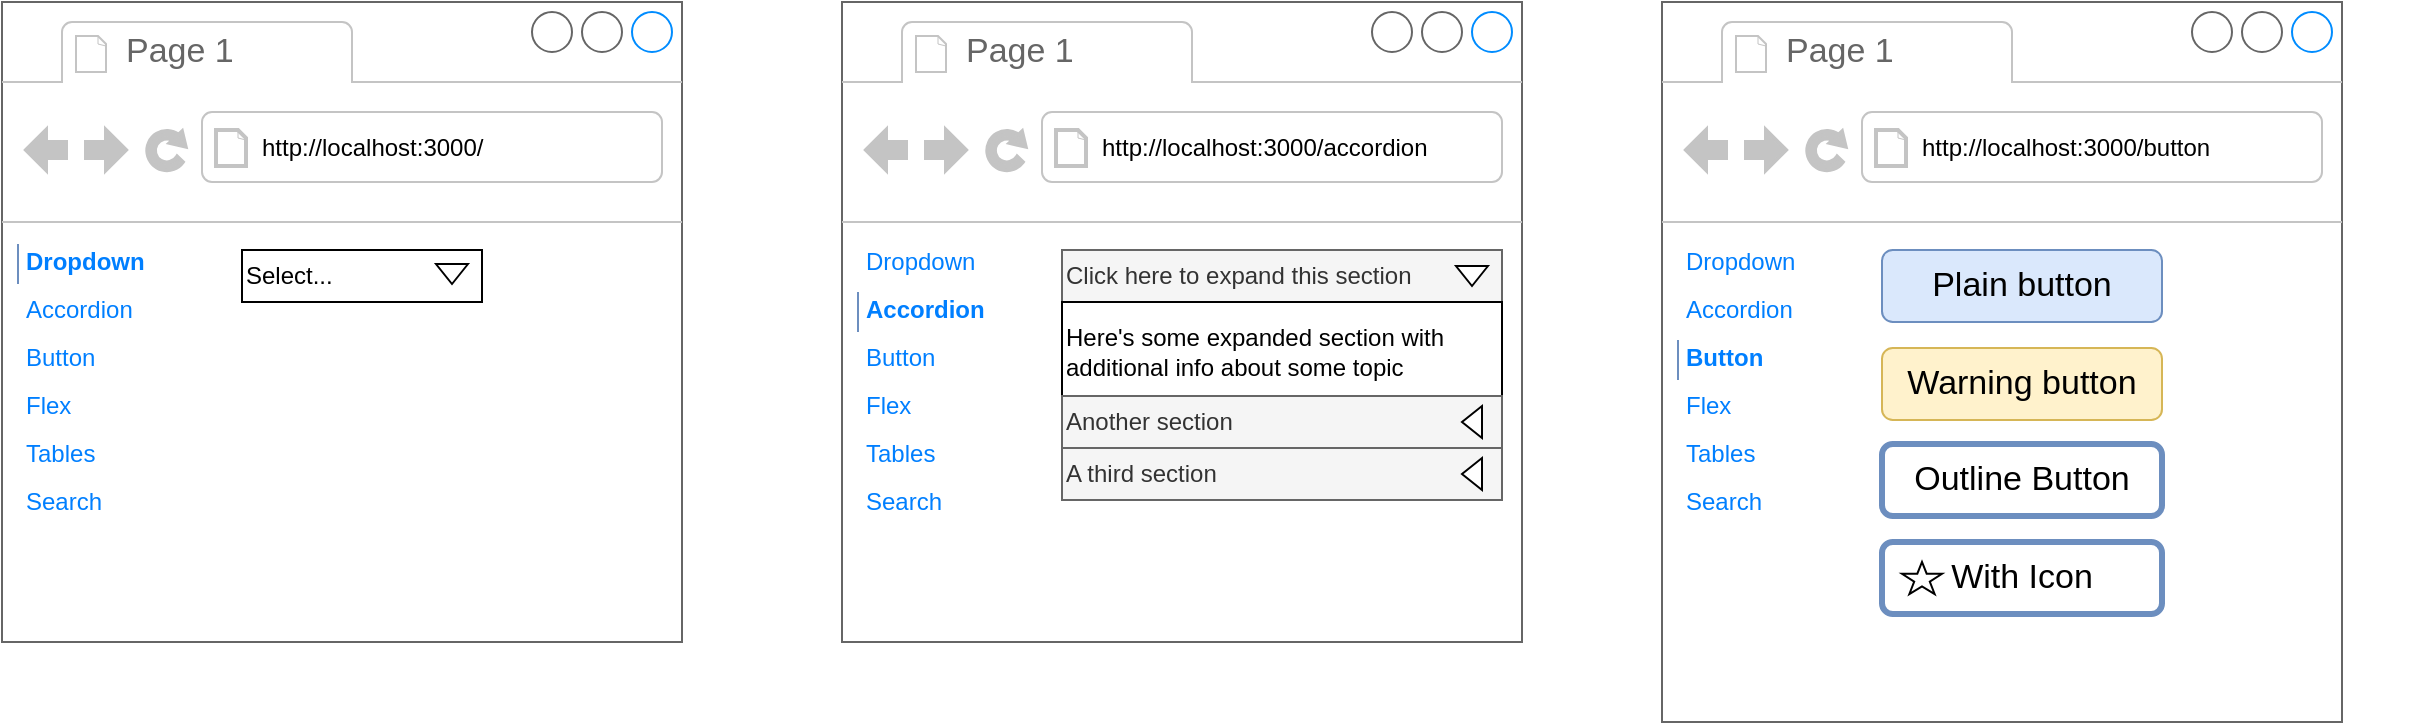 <mxfile version="13.3.7" type="device" pages="14"><diagram id="d7OMj930Ggga3Pf-IU05" name="01 - mockup"><mxGraphModel dx="754" dy="418" grid="1" gridSize="10" guides="1" tooltips="1" connect="1" arrows="1" fold="1" page="1" pageScale="1" pageWidth="1920" pageHeight="1200" math="0" shadow="0"><root><mxCell id="0"/><mxCell id="1" parent="0"/><mxCell id="piv6qbLl4TYLprtpTZel-1" value="" style="strokeWidth=1;shadow=0;dashed=0;align=center;html=1;shape=mxgraph.mockup.containers.browserWindow;rSize=0;strokeColor=#666666;strokeColor2=#008cff;strokeColor3=#c4c4c4;mainText=,;recursiveResize=0;" vertex="1" parent="1"><mxGeometry x="850" y="380" width="340" height="320" as="geometry"/></mxCell><mxCell id="piv6qbLl4TYLprtpTZel-2" value="Page 1" style="strokeWidth=1;shadow=0;dashed=0;align=center;html=1;shape=mxgraph.mockup.containers.anchor;fontSize=17;fontColor=#666666;align=left;" vertex="1" parent="piv6qbLl4TYLprtpTZel-1"><mxGeometry x="60" y="12" width="110" height="26" as="geometry"/></mxCell><mxCell id="piv6qbLl4TYLprtpTZel-3" value="" style="strokeWidth=1;shadow=0;dashed=0;align=center;html=1;shape=mxgraph.mockup.containers.anchor;rSize=0;fontSize=17;fontColor=#666666;align=left;" vertex="1" parent="piv6qbLl4TYLprtpTZel-1"><mxGeometry x="130" y="60" width="250" height="26" as="geometry"/></mxCell><mxCell id="piv6qbLl4TYLprtpTZel-4" value="Dropdown" style="text;html=1;strokeColor=none;fillColor=none;align=left;verticalAlign=middle;whiteSpace=wrap;rounded=0;fontColor=#007FFF;fontStyle=1" vertex="1" parent="piv6qbLl4TYLprtpTZel-1"><mxGeometry x="10" y="120" width="70" height="20" as="geometry"/></mxCell><mxCell id="piv6qbLl4TYLprtpTZel-5" value="" style="endArrow=none;html=1;fillColor=#dae8fc;strokeColor=#6c8ebf;" edge="1" parent="piv6qbLl4TYLprtpTZel-1"><mxGeometry width="50" height="50" relative="1" as="geometry"><mxPoint x="8" y="141" as="sourcePoint"/><mxPoint x="8" y="121" as="targetPoint"/></mxGeometry></mxCell><mxCell id="piv6qbLl4TYLprtpTZel-6" value="Accordion" style="text;html=1;strokeColor=none;fillColor=none;align=left;verticalAlign=middle;whiteSpace=wrap;rounded=0;fontColor=#007FFF;" vertex="1" parent="piv6qbLl4TYLprtpTZel-1"><mxGeometry x="10" y="144" width="70" height="20" as="geometry"/></mxCell><mxCell id="piv6qbLl4TYLprtpTZel-7" value="Button" style="text;html=1;strokeColor=none;fillColor=none;align=left;verticalAlign=middle;whiteSpace=wrap;rounded=0;fontColor=#007FFF;" vertex="1" parent="piv6qbLl4TYLprtpTZel-1"><mxGeometry x="10" y="168" width="70" height="20" as="geometry"/></mxCell><mxCell id="piv6qbLl4TYLprtpTZel-8" value="Flex" style="text;html=1;strokeColor=none;fillColor=none;align=left;verticalAlign=middle;whiteSpace=wrap;rounded=0;fontColor=#007FFF;" vertex="1" parent="piv6qbLl4TYLprtpTZel-1"><mxGeometry x="10" y="192" width="70" height="20" as="geometry"/></mxCell><mxCell id="piv6qbLl4TYLprtpTZel-9" value="Tables" style="text;html=1;strokeColor=none;fillColor=none;align=left;verticalAlign=middle;whiteSpace=wrap;rounded=0;fontColor=#007FFF;" vertex="1" parent="piv6qbLl4TYLprtpTZel-1"><mxGeometry x="10" y="216" width="70" height="20" as="geometry"/></mxCell><mxCell id="piv6qbLl4TYLprtpTZel-10" value="Search" style="text;html=1;strokeColor=none;fillColor=none;align=left;verticalAlign=middle;whiteSpace=wrap;rounded=0;fontColor=#007FFF;" vertex="1" parent="piv6qbLl4TYLprtpTZel-1"><mxGeometry x="10" y="240" width="70" height="20" as="geometry"/></mxCell><mxCell id="piv6qbLl4TYLprtpTZel-11" value="Select..." style="rounded=0;whiteSpace=wrap;html=1;align=left;" vertex="1" parent="piv6qbLl4TYLprtpTZel-1"><mxGeometry x="120" y="124" width="120" height="26" as="geometry"/></mxCell><mxCell id="piv6qbLl4TYLprtpTZel-12" value="" style="triangle;whiteSpace=wrap;html=1;fontColor=#000000;align=left;rotation=90;" vertex="1" parent="piv6qbLl4TYLprtpTZel-1"><mxGeometry x="220" y="128" width="10" height="16" as="geometry"/></mxCell><mxCell id="piv6qbLl4TYLprtpTZel-13" value="http://localhost:3000/" style="text;html=1;strokeColor=none;fillColor=none;align=left;verticalAlign=middle;whiteSpace=wrap;rounded=0;fontColor=#000000;" vertex="1" parent="piv6qbLl4TYLprtpTZel-1"><mxGeometry x="128" y="63" width="152" height="20" as="geometry"/></mxCell><mxCell id="piv6qbLl4TYLprtpTZel-14" value="" style="strokeWidth=1;shadow=0;dashed=0;align=center;html=1;shape=mxgraph.mockup.containers.browserWindow;rSize=0;strokeColor=#666666;strokeColor2=#008cff;strokeColor3=#c4c4c4;mainText=,;recursiveResize=0;" vertex="1" parent="1"><mxGeometry x="1270" y="380" width="340" height="320" as="geometry"/></mxCell><mxCell id="piv6qbLl4TYLprtpTZel-15" value="Page 1" style="strokeWidth=1;shadow=0;dashed=0;align=center;html=1;shape=mxgraph.mockup.containers.anchor;fontSize=17;fontColor=#666666;align=left;" vertex="1" parent="piv6qbLl4TYLprtpTZel-14"><mxGeometry x="60" y="12" width="110" height="26" as="geometry"/></mxCell><mxCell id="piv6qbLl4TYLprtpTZel-16" value="" style="strokeWidth=1;shadow=0;dashed=0;align=center;html=1;shape=mxgraph.mockup.containers.anchor;rSize=0;fontSize=17;fontColor=#666666;align=left;" vertex="1" parent="piv6qbLl4TYLprtpTZel-14"><mxGeometry x="130" y="60" width="250" height="26" as="geometry"/></mxCell><mxCell id="piv6qbLl4TYLprtpTZel-17" value="Dropdown" style="text;html=1;strokeColor=none;fillColor=none;align=left;verticalAlign=middle;whiteSpace=wrap;rounded=0;fontColor=#007FFF;" vertex="1" parent="piv6qbLl4TYLprtpTZel-14"><mxGeometry x="10" y="120" width="70" height="20" as="geometry"/></mxCell><mxCell id="piv6qbLl4TYLprtpTZel-18" value="" style="endArrow=none;html=1;fillColor=#dae8fc;strokeColor=#6c8ebf;" edge="1" parent="piv6qbLl4TYLprtpTZel-14"><mxGeometry width="50" height="50" relative="1" as="geometry"><mxPoint x="8" y="165" as="sourcePoint"/><mxPoint x="8" y="145" as="targetPoint"/></mxGeometry></mxCell><mxCell id="piv6qbLl4TYLprtpTZel-19" value="Accordion" style="text;html=1;strokeColor=none;fillColor=none;align=left;verticalAlign=middle;whiteSpace=wrap;rounded=0;fontColor=#007FFF;fontStyle=1" vertex="1" parent="piv6qbLl4TYLprtpTZel-14"><mxGeometry x="10" y="144" width="70" height="20" as="geometry"/></mxCell><mxCell id="piv6qbLl4TYLprtpTZel-20" value="Button" style="text;html=1;strokeColor=none;fillColor=none;align=left;verticalAlign=middle;whiteSpace=wrap;rounded=0;fontColor=#007FFF;" vertex="1" parent="piv6qbLl4TYLprtpTZel-14"><mxGeometry x="10" y="168" width="70" height="20" as="geometry"/></mxCell><mxCell id="piv6qbLl4TYLprtpTZel-21" value="Flex" style="text;html=1;strokeColor=none;fillColor=none;align=left;verticalAlign=middle;whiteSpace=wrap;rounded=0;fontColor=#007FFF;" vertex="1" parent="piv6qbLl4TYLprtpTZel-14"><mxGeometry x="10" y="192" width="70" height="20" as="geometry"/></mxCell><mxCell id="piv6qbLl4TYLprtpTZel-22" value="Tables" style="text;html=1;strokeColor=none;fillColor=none;align=left;verticalAlign=middle;whiteSpace=wrap;rounded=0;fontColor=#007FFF;" vertex="1" parent="piv6qbLl4TYLprtpTZel-14"><mxGeometry x="10" y="216" width="70" height="20" as="geometry"/></mxCell><mxCell id="piv6qbLl4TYLprtpTZel-23" value="Search" style="text;html=1;strokeColor=none;fillColor=none;align=left;verticalAlign=middle;whiteSpace=wrap;rounded=0;fontColor=#007FFF;" vertex="1" parent="piv6qbLl4TYLprtpTZel-14"><mxGeometry x="10" y="240" width="70" height="20" as="geometry"/></mxCell><mxCell id="piv6qbLl4TYLprtpTZel-24" value="Click here to expand this section" style="rounded=0;whiteSpace=wrap;html=1;align=left;fillColor=#f5f5f5;strokeColor=#666666;fontColor=#333333;" vertex="1" parent="piv6qbLl4TYLprtpTZel-14"><mxGeometry x="110" y="124" width="220" height="26" as="geometry"/></mxCell><mxCell id="piv6qbLl4TYLprtpTZel-25" value="" style="triangle;whiteSpace=wrap;html=1;fontColor=#000000;align=left;rotation=90;" vertex="1" parent="piv6qbLl4TYLprtpTZel-14"><mxGeometry x="310" y="129" width="10" height="16" as="geometry"/></mxCell><mxCell id="piv6qbLl4TYLprtpTZel-26" value="http://localhost:3000/accordion" style="text;html=1;strokeColor=none;fillColor=none;align=left;verticalAlign=middle;whiteSpace=wrap;rounded=0;fontColor=#000000;" vertex="1" parent="piv6qbLl4TYLprtpTZel-14"><mxGeometry x="128" y="63" width="152" height="20" as="geometry"/></mxCell><mxCell id="piv6qbLl4TYLprtpTZel-27" value="Here's some expanded section with additional info about some topic" style="rounded=0;whiteSpace=wrap;html=1;align=left;" vertex="1" parent="piv6qbLl4TYLprtpTZel-14"><mxGeometry x="110" y="150" width="220" height="50" as="geometry"/></mxCell><mxCell id="piv6qbLl4TYLprtpTZel-28" value="Another section" style="rounded=0;whiteSpace=wrap;html=1;align=left;fillColor=#f5f5f5;strokeColor=#666666;fontColor=#333333;" vertex="1" parent="piv6qbLl4TYLprtpTZel-14"><mxGeometry x="110" y="197" width="220" height="26" as="geometry"/></mxCell><mxCell id="piv6qbLl4TYLprtpTZel-29" value="" style="triangle;whiteSpace=wrap;html=1;fontColor=#000000;align=left;rotation=-180;" vertex="1" parent="piv6qbLl4TYLprtpTZel-14"><mxGeometry x="310" y="202" width="10" height="16" as="geometry"/></mxCell><mxCell id="piv6qbLl4TYLprtpTZel-30" value="A third section" style="rounded=0;whiteSpace=wrap;html=1;align=left;fillColor=#f5f5f5;strokeColor=#666666;fontColor=#333333;" vertex="1" parent="piv6qbLl4TYLprtpTZel-14"><mxGeometry x="110" y="223" width="220" height="26" as="geometry"/></mxCell><mxCell id="piv6qbLl4TYLprtpTZel-31" value="" style="triangle;whiteSpace=wrap;html=1;fontColor=#000000;align=left;rotation=-180;" vertex="1" parent="piv6qbLl4TYLprtpTZel-14"><mxGeometry x="310" y="228" width="10" height="16" as="geometry"/></mxCell><mxCell id="piv6qbLl4TYLprtpTZel-32" value="" style="strokeWidth=1;shadow=0;dashed=0;align=center;html=1;shape=mxgraph.mockup.containers.browserWindow;rSize=0;strokeColor=#666666;strokeColor2=#008cff;strokeColor3=#c4c4c4;mainText=,;recursiveResize=0;" vertex="1" parent="1"><mxGeometry x="1680" y="380" width="340" height="360" as="geometry"/></mxCell><mxCell id="piv6qbLl4TYLprtpTZel-33" value="Page 1" style="strokeWidth=1;shadow=0;dashed=0;align=center;html=1;shape=mxgraph.mockup.containers.anchor;fontSize=17;fontColor=#666666;align=left;" vertex="1" parent="piv6qbLl4TYLprtpTZel-32"><mxGeometry x="60" y="12" width="110" height="26" as="geometry"/></mxCell><mxCell id="piv6qbLl4TYLprtpTZel-34" value="" style="strokeWidth=1;shadow=0;dashed=0;align=center;html=1;shape=mxgraph.mockup.containers.anchor;rSize=0;fontSize=17;fontColor=#666666;align=left;" vertex="1" parent="piv6qbLl4TYLprtpTZel-32"><mxGeometry x="130" y="60" width="250" height="26" as="geometry"/></mxCell><mxCell id="piv6qbLl4TYLprtpTZel-35" value="Dropdown" style="text;html=1;strokeColor=none;fillColor=none;align=left;verticalAlign=middle;whiteSpace=wrap;rounded=0;fontColor=#007FFF;" vertex="1" parent="piv6qbLl4TYLprtpTZel-32"><mxGeometry x="10" y="120" width="70" height="20" as="geometry"/></mxCell><mxCell id="piv6qbLl4TYLprtpTZel-36" value="" style="endArrow=none;html=1;fillColor=#dae8fc;strokeColor=#6c8ebf;" edge="1" parent="piv6qbLl4TYLprtpTZel-32"><mxGeometry width="50" height="50" relative="1" as="geometry"><mxPoint x="8" y="189" as="sourcePoint"/><mxPoint x="8" y="169" as="targetPoint"/></mxGeometry></mxCell><mxCell id="piv6qbLl4TYLprtpTZel-37" value="Accordion" style="text;html=1;strokeColor=none;fillColor=none;align=left;verticalAlign=middle;whiteSpace=wrap;rounded=0;fontColor=#007FFF;fontStyle=0" vertex="1" parent="piv6qbLl4TYLprtpTZel-32"><mxGeometry x="10" y="144" width="70" height="20" as="geometry"/></mxCell><mxCell id="piv6qbLl4TYLprtpTZel-38" value="Button" style="text;html=1;strokeColor=none;fillColor=none;align=left;verticalAlign=middle;whiteSpace=wrap;rounded=0;fontColor=#007FFF;fontStyle=1" vertex="1" parent="piv6qbLl4TYLprtpTZel-32"><mxGeometry x="10" y="168" width="70" height="20" as="geometry"/></mxCell><mxCell id="piv6qbLl4TYLprtpTZel-39" value="Flex" style="text;html=1;strokeColor=none;fillColor=none;align=left;verticalAlign=middle;whiteSpace=wrap;rounded=0;fontColor=#007FFF;" vertex="1" parent="piv6qbLl4TYLprtpTZel-32"><mxGeometry x="10" y="192" width="70" height="20" as="geometry"/></mxCell><mxCell id="piv6qbLl4TYLprtpTZel-40" value="Tables" style="text;html=1;strokeColor=none;fillColor=none;align=left;verticalAlign=middle;whiteSpace=wrap;rounded=0;fontColor=#007FFF;" vertex="1" parent="piv6qbLl4TYLprtpTZel-32"><mxGeometry x="10" y="216" width="70" height="20" as="geometry"/></mxCell><mxCell id="piv6qbLl4TYLprtpTZel-41" value="Search" style="text;html=1;strokeColor=none;fillColor=none;align=left;verticalAlign=middle;whiteSpace=wrap;rounded=0;fontColor=#007FFF;" vertex="1" parent="piv6qbLl4TYLprtpTZel-32"><mxGeometry x="10" y="240" width="70" height="20" as="geometry"/></mxCell><mxCell id="piv6qbLl4TYLprtpTZel-42" value="http://localhost:3000/button" style="text;html=1;strokeColor=none;fillColor=none;align=left;verticalAlign=middle;whiteSpace=wrap;rounded=0;fontColor=#000000;" vertex="1" parent="piv6qbLl4TYLprtpTZel-32"><mxGeometry x="128" y="63" width="152" height="20" as="geometry"/></mxCell><mxCell id="piv6qbLl4TYLprtpTZel-43" value="Plain button" style="rounded=1;whiteSpace=wrap;html=1;fontSize=17;align=center;fillColor=#dae8fc;strokeColor=#6c8ebf;" vertex="1" parent="piv6qbLl4TYLprtpTZel-32"><mxGeometry x="110" y="124" width="140" height="36" as="geometry"/></mxCell><mxCell id="piv6qbLl4TYLprtpTZel-44" value="Warning button" style="rounded=1;whiteSpace=wrap;html=1;fontSize=17;align=center;fillColor=#fff2cc;strokeColor=#d6b656;" vertex="1" parent="piv6qbLl4TYLprtpTZel-32"><mxGeometry x="110" y="173" width="140" height="36" as="geometry"/></mxCell><mxCell id="piv6qbLl4TYLprtpTZel-45" value="Outline Button" style="rounded=1;whiteSpace=wrap;html=1;fontSize=17;align=center;strokeColor=#6c8ebf;strokeWidth=3;fillColor=none;" vertex="1" parent="piv6qbLl4TYLprtpTZel-32"><mxGeometry x="110" y="221" width="140" height="36" as="geometry"/></mxCell><mxCell id="piv6qbLl4TYLprtpTZel-46" value="With Icon" style="rounded=1;whiteSpace=wrap;html=1;fontSize=17;align=center;strokeColor=#6c8ebf;strokeWidth=3;fillColor=none;" vertex="1" parent="piv6qbLl4TYLprtpTZel-32"><mxGeometry x="110" y="270" width="140" height="36" as="geometry"/></mxCell><mxCell id="piv6qbLl4TYLprtpTZel-47" value="" style="verticalLabelPosition=bottom;verticalAlign=top;html=1;shape=mxgraph.basic.star;strokeWidth=1;fillColor=none;fontSize=17;fontColor=#000000;align=center;" vertex="1" parent="piv6qbLl4TYLprtpTZel-32"><mxGeometry x="120" y="280" width="20" height="16" as="geometry"/></mxCell></root></mxGraphModel></diagram><diagram id="63tb1rJQHs4HPbbVjMN-" name="02 - nav"><mxGraphModel dx="686" dy="380" grid="1" gridSize="10" guides="1" tooltips="1" connect="1" arrows="1" fold="1" page="1" pageScale="1" pageWidth="1920" pageHeight="1200" math="0" shadow="0"><root><mxCell id="BL18j6QxxdqAK_aNvdhd-0"/><mxCell id="BL18j6QxxdqAK_aNvdhd-1" parent="BL18j6QxxdqAK_aNvdhd-0"/><mxCell id="nw2q1EKwQUtDsRda9OYG-0" value="" style="strokeWidth=1;shadow=0;dashed=0;align=center;html=1;shape=mxgraph.mockup.containers.browserWindow;rSize=0;strokeColor=#666666;strokeColor2=#008cff;strokeColor3=#c4c4c4;mainText=,;recursiveResize=0;fontSize=19;" vertex="1" parent="BL18j6QxxdqAK_aNvdhd-1"><mxGeometry x="790" y="450" width="320" height="250" as="geometry"/></mxCell><mxCell id="nw2q1EKwQUtDsRda9OYG-1" value="Page 1" style="strokeWidth=1;shadow=0;dashed=0;align=center;html=1;shape=mxgraph.mockup.containers.anchor;fontSize=17;fontColor=#666666;align=left;" vertex="1" parent="nw2q1EKwQUtDsRda9OYG-0"><mxGeometry x="60" y="12" width="110" height="26" as="geometry"/></mxCell><mxCell id="nw2q1EKwQUtDsRda9OYG-2" value="myapp.com" style="strokeWidth=1;shadow=0;dashed=0;align=center;html=1;shape=mxgraph.mockup.containers.anchor;rSize=0;fontSize=17;fontColor=#666666;align=left;" vertex="1" parent="nw2q1EKwQUtDsRda9OYG-0"><mxGeometry x="130" y="60" width="250" height="26" as="geometry"/></mxCell><mxCell id="g3JQy64sZSBgsoysfzOU-1" value="landing&lt;br&gt;page.html" style="shape=note;whiteSpace=wrap;html=1;backgroundOutline=1;darkOpacity=0.05;fontSize=19;size=14;" vertex="1" parent="nw2q1EKwQUtDsRda9OYG-0"><mxGeometry x="110" y="140" width="100" height="64" as="geometry"/></mxCell><mxCell id="nw2q1EKwQUtDsRda9OYG-3" value="" style="rounded=0;whiteSpace=wrap;html=1;fontSize=30;fontStyle=1;fillColor=#dae8fc;strokeColor=#6c8ebf;" vertex="1" parent="BL18j6QxxdqAK_aNvdhd-1"><mxGeometry x="1340" y="480" width="260" height="230" as="geometry"/></mxCell><mxCell id="nw2q1EKwQUtDsRda9OYG-4" value="This is how navigation works for a plain HTML app" style="text;html=1;strokeColor=none;fillColor=none;align=center;verticalAlign=middle;whiteSpace=wrap;rounded=0;fontSize=24;fontStyle=2" vertex="1" parent="BL18j6QxxdqAK_aNvdhd-1"><mxGeometry x="1030" y="720" width="300" height="80" as="geometry"/></mxCell><mxCell id="nw2q1EKwQUtDsRda9OYG-5" value="" style="endArrow=classic;html=1;fontSize=24;" edge="1" parent="BL18j6QxxdqAK_aNvdhd-1"><mxGeometry width="50" height="50" relative="1" as="geometry"><mxPoint x="1110" y="534.79" as="sourcePoint"/><mxPoint x="1320" y="534.79" as="targetPoint"/></mxGeometry></mxCell><mxCell id="nw2q1EKwQUtDsRda9OYG-6" value="GET myapp.com" style="rounded=0;whiteSpace=wrap;html=1;fontSize=18;" vertex="1" parent="BL18j6QxxdqAK_aNvdhd-1"><mxGeometry x="1141" y="494.79" width="160" height="40" as="geometry"/></mxCell><mxCell id="nw2q1EKwQUtDsRda9OYG-7" value="Request" style="rounded=0;whiteSpace=wrap;html=1;fontSize=14;fontStyle=2;fillColor=#f5f5f5;strokeColor=#666666;fontColor=#333333;" vertex="1" parent="BL18j6QxxdqAK_aNvdhd-1"><mxGeometry x="1141" y="474.79" width="160" height="20" as="geometry"/></mxCell><mxCell id="nw2q1EKwQUtDsRda9OYG-8" value="" style="endArrow=classic;html=1;fontSize=24;" edge="1" parent="BL18j6QxxdqAK_aNvdhd-1"><mxGeometry width="50" height="50" relative="1" as="geometry"><mxPoint x="1320" y="640" as="sourcePoint"/><mxPoint x="1110" y="640" as="targetPoint"/></mxGeometry></mxCell><mxCell id="nw2q1EKwQUtDsRda9OYG-10" value="Response" style="rounded=0;whiteSpace=wrap;html=1;fontSize=14;fontStyle=2;fillColor=#f5f5f5;strokeColor=#666666;fontColor=#333333;" vertex="1" parent="BL18j6QxxdqAK_aNvdhd-1"><mxGeometry x="1140" y="640" width="160" height="20" as="geometry"/></mxCell><mxCell id="nw2q1EKwQUtDsRda9OYG-12" value="Server" style="rounded=0;whiteSpace=wrap;html=1;fontSize=30;fontStyle=1;fillColor=#dae8fc;strokeColor=#6c8ebf;" vertex="1" parent="BL18j6QxxdqAK_aNvdhd-1"><mxGeometry x="1340" y="430" width="260" height="50" as="geometry"/></mxCell><mxCell id="nw2q1EKwQUtDsRda9OYG-18" style="edgeStyle=orthogonalEdgeStyle;rounded=0;orthogonalLoop=1;jettySize=auto;html=1;exitX=1;exitY=0.5;exitDx=0;exitDy=0;entryX=0;entryY=0.5;entryDx=0;entryDy=0;entryPerimeter=0;fontSize=19;" edge="1" parent="BL18j6QxxdqAK_aNvdhd-1" source="nw2q1EKwQUtDsRda9OYG-14"><mxGeometry relative="1" as="geometry"><mxPoint x="1490" y="568" as="targetPoint"/></mxGeometry></mxCell><mxCell id="nw2q1EKwQUtDsRda9OYG-14" value="&lt;i&gt;&lt;font style=&quot;font-size: 11px&quot;&gt;Request to:&lt;/font&gt;&lt;/i&gt;&lt;br&gt;&lt;font style=&quot;font-size: 13px&quot;&gt;myapp.com&lt;/font&gt;" style="rounded=0;whiteSpace=wrap;html=1;fontSize=16;fillColor=#f5f5f5;strokeColor=#666666;fontColor=#333333;" vertex="1" parent="BL18j6QxxdqAK_aNvdhd-1"><mxGeometry x="1340" y="548" width="120" height="40" as="geometry"/></mxCell><mxCell id="nw2q1EKwQUtDsRda9OYG-15" value="Router" style="rounded=0;whiteSpace=wrap;html=1;fontSize=19;fillColor=#f5f5f5;strokeColor=#666666;fontColor=#333333;" vertex="1" parent="BL18j6QxxdqAK_aNvdhd-1"><mxGeometry x="1340" y="500" width="260" height="30" as="geometry"/></mxCell><mxCell id="nw2q1EKwQUtDsRda9OYG-19" value="landing&lt;br&gt;page.html" style="shape=note;whiteSpace=wrap;html=1;backgroundOutline=1;darkOpacity=0.05;fontSize=19;size=14;" vertex="1" parent="BL18j6QxxdqAK_aNvdhd-1"><mxGeometry x="1490" y="536" width="100" height="64" as="geometry"/></mxCell><mxCell id="nw2q1EKwQUtDsRda9OYG-20" style="edgeStyle=orthogonalEdgeStyle;rounded=0;orthogonalLoop=1;jettySize=auto;html=1;exitX=1;exitY=0.5;exitDx=0;exitDy=0;entryX=0;entryY=0.5;entryDx=0;entryDy=0;entryPerimeter=0;fontSize=19;" edge="1" parent="BL18j6QxxdqAK_aNvdhd-1" source="nw2q1EKwQUtDsRda9OYG-21"><mxGeometry relative="1" as="geometry"><mxPoint x="1490" y="648" as="targetPoint"/></mxGeometry></mxCell><mxCell id="nw2q1EKwQUtDsRda9OYG-21" value="&lt;i&gt;&lt;font style=&quot;font-size: 11px&quot;&gt;Request to:&lt;/font&gt;&lt;/i&gt;&lt;br&gt;&lt;font style=&quot;font-size: 11px&quot;&gt;myapp.com/dashboard&lt;/font&gt;" style="rounded=0;whiteSpace=wrap;html=1;fontSize=16;fillColor=#f5f5f5;strokeColor=#666666;fontColor=#333333;" vertex="1" parent="BL18j6QxxdqAK_aNvdhd-1"><mxGeometry x="1340" y="628" width="120" height="40" as="geometry"/></mxCell><mxCell id="nw2q1EKwQUtDsRda9OYG-22" value="dashboard&lt;br&gt;.html" style="shape=note;whiteSpace=wrap;html=1;backgroundOutline=1;darkOpacity=0.05;fontSize=19;size=14;" vertex="1" parent="BL18j6QxxdqAK_aNvdhd-1"><mxGeometry x="1490" y="616" width="100" height="64" as="geometry"/></mxCell><mxCell id="PCYSCZ2X9Wdqbk4yV-uh-0" value="" style="rounded=0;whiteSpace=wrap;html=1;fontSize=30;fontStyle=1;fillColor=#dae8fc;strokeColor=#6c8ebf;" vertex="1" parent="BL18j6QxxdqAK_aNvdhd-1"><mxGeometry x="1320" y="430" width="20" height="280" as="geometry"/></mxCell><mxCell id="79uQC072BT0E9BDEBCXL-0" value="landing&lt;br&gt;page.html" style="shape=note;whiteSpace=wrap;html=1;backgroundOutline=1;darkOpacity=0.05;fontSize=19;size=14;" vertex="1" parent="BL18j6QxxdqAK_aNvdhd-1"><mxGeometry x="1180" y="656" width="100" height="64" as="geometry"/></mxCell></root></mxGraphModel></diagram><diagram name="03 - link" id="ifKo59M4mkAyDPRj4nUy"><mxGraphModel dx="686" dy="380" grid="1" gridSize="10" guides="1" tooltips="1" connect="1" arrows="1" fold="1" page="1" pageScale="1" pageWidth="1920" pageHeight="1200" math="0" shadow="0"><root><mxCell id="V4gvb96NdK20rkP8jTCK-0"/><mxCell id="V4gvb96NdK20rkP8jTCK-1" parent="V4gvb96NdK20rkP8jTCK-0"/><mxCell id="V4gvb96NdK20rkP8jTCK-2" value="" style="strokeWidth=1;shadow=0;dashed=0;align=center;html=1;shape=mxgraph.mockup.containers.browserWindow;rSize=0;strokeColor=#666666;strokeColor2=#008cff;strokeColor3=#c4c4c4;mainText=,;recursiveResize=0;fontSize=19;" vertex="1" parent="V4gvb96NdK20rkP8jTCK-1"><mxGeometry x="815" y="450" width="290" height="250" as="geometry"/></mxCell><mxCell id="V4gvb96NdK20rkP8jTCK-3" value="Page 1" style="strokeWidth=1;shadow=0;dashed=0;align=center;html=1;shape=mxgraph.mockup.containers.anchor;fontSize=17;fontColor=#666666;align=left;" vertex="1" parent="V4gvb96NdK20rkP8jTCK-2"><mxGeometry x="60" y="12" width="110" height="26" as="geometry"/></mxCell><mxCell id="V4gvb96NdK20rkP8jTCK-4" value="myapp.com" style="strokeWidth=1;shadow=0;dashed=0;align=center;html=1;shape=mxgraph.mockup.containers.anchor;rSize=0;fontSize=17;fontColor=#666666;align=left;" vertex="1" parent="V4gvb96NdK20rkP8jTCK-2"><mxGeometry x="130" y="60" width="250" height="26" as="geometry"/></mxCell><mxCell id="bD5VoYh_NFd2TS5mbH9u-0" value="&amp;lt;a href=&quot;/dashboard&quot;&amp;gt;&lt;br&gt;&amp;nbsp; Dashboard&lt;br&gt;&amp;lt;/a&amp;gt;" style="text;html=1;strokeColor=none;fillColor=none;align=left;verticalAlign=middle;whiteSpace=wrap;rounded=0;fontSize=22;" vertex="1" parent="V4gvb96NdK20rkP8jTCK-2"><mxGeometry x="20" y="130" width="250" height="70" as="geometry"/></mxCell><mxCell id="sAbJ25G4Ayd_LGz619GA-2" value="dashboard&lt;br&gt;.html" style="shape=note;whiteSpace=wrap;html=1;backgroundOutline=1;darkOpacity=0.05;fontSize=19;size=14;" vertex="1" parent="V4gvb96NdK20rkP8jTCK-2"><mxGeometry x="20" y="118" width="240" height="102" as="geometry"/></mxCell><mxCell id="V4gvb96NdK20rkP8jTCK-5" value="" style="rounded=0;whiteSpace=wrap;html=1;fontSize=30;fontStyle=1;fillColor=#dae8fc;strokeColor=#6c8ebf;" vertex="1" parent="V4gvb96NdK20rkP8jTCK-1"><mxGeometry x="1340" y="480" width="260" height="230" as="geometry"/></mxCell><mxCell id="V4gvb96NdK20rkP8jTCK-6" value="This is how navigation works for a plain HTML app" style="text;html=1;strokeColor=none;fillColor=none;align=center;verticalAlign=middle;whiteSpace=wrap;rounded=0;fontSize=24;fontStyle=2" vertex="1" parent="V4gvb96NdK20rkP8jTCK-1"><mxGeometry x="1060" y="720" width="300" height="80" as="geometry"/></mxCell><mxCell id="V4gvb96NdK20rkP8jTCK-7" value="" style="endArrow=classic;html=1;fontSize=24;" edge="1" parent="V4gvb96NdK20rkP8jTCK-1"><mxGeometry width="50" height="50" relative="1" as="geometry"><mxPoint x="1110" y="534.79" as="sourcePoint"/><mxPoint x="1320" y="534.79" as="targetPoint"/></mxGeometry></mxCell><mxCell id="V4gvb96NdK20rkP8jTCK-8" value="GET myapp.com/dashboard" style="rounded=0;whiteSpace=wrap;html=1;fontSize=14;" vertex="1" parent="V4gvb96NdK20rkP8jTCK-1"><mxGeometry x="1140" y="494.79" width="160" height="40" as="geometry"/></mxCell><mxCell id="V4gvb96NdK20rkP8jTCK-9" value="Request" style="rounded=0;whiteSpace=wrap;html=1;fontSize=14;fontStyle=2;fillColor=#f5f5f5;strokeColor=#666666;fontColor=#333333;" vertex="1" parent="V4gvb96NdK20rkP8jTCK-1"><mxGeometry x="1140" y="474.79" width="160" height="20" as="geometry"/></mxCell><mxCell id="V4gvb96NdK20rkP8jTCK-10" value="" style="endArrow=classic;html=1;fontSize=24;" edge="1" parent="V4gvb96NdK20rkP8jTCK-1"><mxGeometry width="50" height="50" relative="1" as="geometry"><mxPoint x="1320" y="640" as="sourcePoint"/><mxPoint x="1110" y="640" as="targetPoint"/></mxGeometry></mxCell><mxCell id="V4gvb96NdK20rkP8jTCK-11" value="Response" style="rounded=0;whiteSpace=wrap;html=1;fontSize=14;fontStyle=2;fillColor=#f5f5f5;strokeColor=#666666;fontColor=#333333;" vertex="1" parent="V4gvb96NdK20rkP8jTCK-1"><mxGeometry x="1140" y="640" width="160" height="20" as="geometry"/></mxCell><mxCell id="V4gvb96NdK20rkP8jTCK-12" value="Server" style="rounded=0;whiteSpace=wrap;html=1;fontSize=30;fontStyle=1;fillColor=#dae8fc;strokeColor=#6c8ebf;" vertex="1" parent="V4gvb96NdK20rkP8jTCK-1"><mxGeometry x="1340" y="430" width="260" height="50" as="geometry"/></mxCell><mxCell id="V4gvb96NdK20rkP8jTCK-13" style="edgeStyle=orthogonalEdgeStyle;rounded=0;orthogonalLoop=1;jettySize=auto;html=1;exitX=1;exitY=0.5;exitDx=0;exitDy=0;entryX=0;entryY=0.5;entryDx=0;entryDy=0;entryPerimeter=0;fontSize=19;" edge="1" parent="V4gvb96NdK20rkP8jTCK-1" source="V4gvb96NdK20rkP8jTCK-14"><mxGeometry relative="1" as="geometry"><mxPoint x="1490" y="568" as="targetPoint"/></mxGeometry></mxCell><mxCell id="V4gvb96NdK20rkP8jTCK-14" value="&lt;i&gt;&lt;font style=&quot;font-size: 11px&quot;&gt;Request to:&lt;/font&gt;&lt;/i&gt;&lt;br&gt;&lt;font style=&quot;font-size: 13px&quot;&gt;myapp.com&lt;/font&gt;" style="rounded=0;whiteSpace=wrap;html=1;fontSize=16;fillColor=#f5f5f5;strokeColor=#666666;fontColor=#333333;" vertex="1" parent="V4gvb96NdK20rkP8jTCK-1"><mxGeometry x="1340" y="548" width="120" height="40" as="geometry"/></mxCell><mxCell id="V4gvb96NdK20rkP8jTCK-15" value="Router" style="rounded=0;whiteSpace=wrap;html=1;fontSize=19;fillColor=#f5f5f5;strokeColor=#666666;fontColor=#333333;" vertex="1" parent="V4gvb96NdK20rkP8jTCK-1"><mxGeometry x="1340" y="500" width="260" height="30" as="geometry"/></mxCell><mxCell id="V4gvb96NdK20rkP8jTCK-16" value="landing&lt;br&gt;page.html" style="shape=note;whiteSpace=wrap;html=1;backgroundOutline=1;darkOpacity=0.05;fontSize=19;size=14;" vertex="1" parent="V4gvb96NdK20rkP8jTCK-1"><mxGeometry x="1490" y="536" width="100" height="64" as="geometry"/></mxCell><mxCell id="V4gvb96NdK20rkP8jTCK-17" style="edgeStyle=orthogonalEdgeStyle;rounded=0;orthogonalLoop=1;jettySize=auto;html=1;exitX=1;exitY=0.5;exitDx=0;exitDy=0;entryX=0;entryY=0.5;entryDx=0;entryDy=0;entryPerimeter=0;fontSize=19;" edge="1" parent="V4gvb96NdK20rkP8jTCK-1" source="V4gvb96NdK20rkP8jTCK-18"><mxGeometry relative="1" as="geometry"><mxPoint x="1490" y="648" as="targetPoint"/></mxGeometry></mxCell><mxCell id="V4gvb96NdK20rkP8jTCK-18" value="&lt;i&gt;&lt;font style=&quot;font-size: 11px&quot;&gt;Request to:&lt;/font&gt;&lt;/i&gt;&lt;br&gt;&lt;font style=&quot;font-size: 11px&quot;&gt;myapp.com/dashboard&lt;/font&gt;" style="rounded=0;whiteSpace=wrap;html=1;fontSize=16;fillColor=#f5f5f5;strokeColor=#666666;fontColor=#333333;" vertex="1" parent="V4gvb96NdK20rkP8jTCK-1"><mxGeometry x="1340" y="628" width="120" height="40" as="geometry"/></mxCell><mxCell id="V4gvb96NdK20rkP8jTCK-19" value="dashboard&lt;br&gt;.html" style="shape=note;whiteSpace=wrap;html=1;backgroundOutline=1;darkOpacity=0.05;fontSize=19;size=14;" vertex="1" parent="V4gvb96NdK20rkP8jTCK-1"><mxGeometry x="1490" y="616" width="100" height="64" as="geometry"/></mxCell><mxCell id="V4gvb96NdK20rkP8jTCK-20" value="" style="rounded=0;whiteSpace=wrap;html=1;fontSize=30;fontStyle=1;fillColor=#dae8fc;strokeColor=#6c8ebf;" vertex="1" parent="V4gvb96NdK20rkP8jTCK-1"><mxGeometry x="1320" y="430" width="20" height="280" as="geometry"/></mxCell><mxCell id="sAbJ25G4Ayd_LGz619GA-0" value="dashboard&lt;br&gt;.html" style="shape=note;whiteSpace=wrap;html=1;backgroundOutline=1;darkOpacity=0.05;fontSize=19;size=14;" vertex="1" parent="V4gvb96NdK20rkP8jTCK-1"><mxGeometry x="1180" y="660" width="100" height="64" as="geometry"/></mxCell><mxCell id="sAbJ25G4Ayd_LGz619GA-1" value="dashboard&lt;br&gt;.html" style="shape=note;whiteSpace=wrap;html=1;backgroundOutline=1;darkOpacity=0.05;fontSize=19;size=14;" vertex="1" parent="V4gvb96NdK20rkP8jTCK-1"><mxGeometry x="1510" y="636" width="100" height="64" as="geometry"/></mxCell></root></mxGraphModel></diagram><diagram id="4FEx8HNwcSWWop3ZHBZi" name="04 - nav"><mxGraphModel dx="439" dy="243" grid="1" gridSize="10" guides="1" tooltips="1" connect="1" arrows="1" fold="1" page="1" pageScale="1" pageWidth="1920" pageHeight="1200" math="0" shadow="0"><root><mxCell id="igeKCMnR9lmQHZCv1VZ9-0"/><mxCell id="igeKCMnR9lmQHZCv1VZ9-1" parent="igeKCMnR9lmQHZCv1VZ9-0"/><mxCell id="igeKCMnR9lmQHZCv1VZ9-2" value="When the browser loads a new HTML document, &lt;br&gt;&lt;b&gt;all existing JS variables and code is dumped&lt;/b&gt;" style="rounded=0;whiteSpace=wrap;html=1;fontSize=14;align=center;fillColor=#ffe6cc;strokeColor=#d79b00;" vertex="1" parent="igeKCMnR9lmQHZCv1VZ9-1"><mxGeometry x="790" y="480" width="340" height="70" as="geometry"/></mxCell><mxCell id="igeKCMnR9lmQHZCv1VZ9-3" value="Standard Browser Behavior" style="text;html=1;strokeColor=none;fillColor=none;align=center;verticalAlign=middle;whiteSpace=wrap;rounded=0;fontSize=18;fontStyle=1" vertex="1" parent="igeKCMnR9lmQHZCv1VZ9-1"><mxGeometry x="820" y="455" width="280" height="20" as="geometry"/></mxCell></root></mxGraphModel></diagram><diagram id="z1kRYO1Z8GCq_kelQuk3" name="06 - dump"><mxGraphModel dx="484" dy="268" grid="1" gridSize="10" guides="1" tooltips="1" connect="1" arrows="1" fold="1" page="1" pageScale="1" pageWidth="1920" pageHeight="1200" math="0" shadow="0"><root><mxCell id="h65m1mXVGenZUVpCArvI-0"/><mxCell id="h65m1mXVGenZUVpCArvI-1" parent="h65m1mXVGenZUVpCArvI-0"/><mxCell id="h65m1mXVGenZUVpCArvI-2" value="When the browser loads a new HTML document, &lt;br&gt;&lt;b&gt;all existing JS variables and code is dumped&lt;/b&gt;" style="rounded=0;whiteSpace=wrap;html=1;fontSize=14;align=center;fillColor=#f5f5f5;strokeColor=#666666;fontColor=#333333;" vertex="1" parent="h65m1mXVGenZUVpCArvI-1"><mxGeometry x="790" y="480" width="340" height="70" as="geometry"/></mxCell><mxCell id="h65m1mXVGenZUVpCArvI-3" value="Standard Browser Behavior" style="text;html=1;strokeColor=none;fillColor=none;align=center;verticalAlign=middle;whiteSpace=wrap;rounded=0;fontSize=18;fontStyle=1" vertex="1" parent="h65m1mXVGenZUVpCArvI-1"><mxGeometry x="820" y="455" width="280" height="20" as="geometry"/></mxCell><mxCell id="h65m1mXVGenZUVpCArvI-4" value="Doesn't really matter for a traditional HTML-focused app" style="rounded=0;whiteSpace=wrap;html=1;fontSize=15;align=center;fillColor=#d5e8d4;strokeColor=#82b366;" vertex="1" parent="h65m1mXVGenZUVpCArvI-1"><mxGeometry x="820" y="560" width="280" height="40" as="geometry"/></mxCell><mxCell id="h65m1mXVGenZUVpCArvI-5" value="Kind of bad for a React app" style="rounded=0;whiteSpace=wrap;html=1;fontSize=17;align=center;fillColor=#fff2cc;strokeColor=#d6b656;" vertex="1" parent="h65m1mXVGenZUVpCArvI-1"><mxGeometry x="820" y="610" width="280" height="40" as="geometry"/></mxCell></root></mxGraphModel></diagram><diagram name="07 - reqs" id="FPFKBvisPRUOQM8eTL05"><mxGraphModel dx="786" dy="436" grid="1" gridSize="10" guides="1" tooltips="1" connect="1" arrows="1" fold="1" page="1" pageScale="1" pageWidth="1920" pageHeight="1200" math="0" shadow="0"><root><mxCell id="t6dB2hg6xCL32jK1kvS6-0"/><mxCell id="t6dB2hg6xCL32jK1kvS6-1" parent="t6dB2hg6xCL32jK1kvS6-0"/><mxCell id="t6dB2hg6xCL32jK1kvS6-2" value="" style="strokeWidth=1;shadow=0;dashed=0;align=center;html=1;shape=mxgraph.mockup.containers.browserWindow;rSize=0;strokeColor=#666666;strokeColor2=#008cff;strokeColor3=#c4c4c4;mainText=,;recursiveResize=0;fontSize=19;" vertex="1" parent="t6dB2hg6xCL32jK1kvS6-1"><mxGeometry x="980" y="440" width="260" height="260" as="geometry"/></mxCell><mxCell id="t6dB2hg6xCL32jK1kvS6-3" value="Page 1" style="strokeWidth=1;shadow=0;dashed=0;align=center;html=1;shape=mxgraph.mockup.containers.anchor;fontSize=17;fontColor=#666666;align=left;" vertex="1" parent="t6dB2hg6xCL32jK1kvS6-2"><mxGeometry x="60" y="12" width="110" height="26" as="geometry"/></mxCell><mxCell id="t6dB2hg6xCL32jK1kvS6-4" value="myapp.com" style="strokeWidth=1;shadow=0;dashed=0;align=center;html=1;shape=mxgraph.mockup.containers.anchor;rSize=0;fontSize=17;fontColor=#666666;align=left;" vertex="1" parent="t6dB2hg6xCL32jK1kvS6-2"><mxGeometry x="130" y="60" width="250" height="26" as="geometry"/></mxCell><mxCell id="o_b48Fxl9O-WH9mfqdPH-1" value="images.html" style="shape=note;whiteSpace=wrap;html=1;backgroundOutline=1;darkOpacity=0.05;fontSize=17;size=14;" vertex="1" parent="t6dB2hg6xCL32jK1kvS6-2"><mxGeometry x="70" y="140" width="100" height="64" as="geometry"/></mxCell><mxCell id="t6dB2hg6xCL32jK1kvS6-7" value="" style="rounded=0;whiteSpace=wrap;html=1;fontSize=30;fontStyle=1;fillColor=#dae8fc;strokeColor=#6c8ebf;" vertex="1" parent="t6dB2hg6xCL32jK1kvS6-1"><mxGeometry x="1310" y="490" width="130" height="210" as="geometry"/></mxCell><mxCell id="t6dB2hg6xCL32jK1kvS6-13" value="Server" style="rounded=0;whiteSpace=wrap;html=1;fontSize=30;fontStyle=1;fillColor=#dae8fc;strokeColor=#6c8ebf;" vertex="1" parent="t6dB2hg6xCL32jK1kvS6-1"><mxGeometry x="1310" y="440" width="130" height="50" as="geometry"/></mxCell><mxCell id="t6dB2hg6xCL32jK1kvS6-17" value="posts.html" style="shape=note;whiteSpace=wrap;html=1;backgroundOutline=1;darkOpacity=0.05;fontSize=19;size=14;" vertex="1" parent="t6dB2hg6xCL32jK1kvS6-1"><mxGeometry x="1325" y="512" width="100" height="64" as="geometry"/></mxCell><mxCell id="t6dB2hg6xCL32jK1kvS6-32" value="Goal of app&lt;br style=&quot;font-size: 19px&quot;&gt;Show list of blog posts or list of images to user" style="rounded=0;whiteSpace=wrap;html=1;fontSize=19;align=center;fontStyle=1;fillColor=#f8cecc;strokeColor=#b85450;" vertex="1" parent="t6dB2hg6xCL32jK1kvS6-1"><mxGeometry x="1090" y="360" width="360" height="70" as="geometry"/></mxCell><mxCell id="t6dB2hg6xCL32jK1kvS6-33" value="" style="endArrow=classic;html=1;fontSize=19;" edge="1" parent="t6dB2hg6xCL32jK1kvS6-1"><mxGeometry width="50" height="50" relative="1" as="geometry"><mxPoint x="1240" y="569.79" as="sourcePoint"/><mxPoint x="1310" y="569.79" as="targetPoint"/></mxGeometry></mxCell><mxCell id="t6dB2hg6xCL32jK1kvS6-34" value="" style="shape=curlyBracket;whiteSpace=wrap;html=1;rounded=1;fontSize=19;align=center;rotation=-180;" vertex="1" parent="t6dB2hg6xCL32jK1kvS6-1"><mxGeometry x="1430" y="512" width="40" height="66" as="geometry"/></mxCell><mxCell id="t6dB2hg6xCL32jK1kvS6-35" value="HTML that already contains the rendered list of blog posts" style="text;html=1;strokeColor=none;fillColor=none;align=left;verticalAlign=middle;whiteSpace=wrap;rounded=0;fontSize=16;" vertex="1" parent="t6dB2hg6xCL32jK1kvS6-1"><mxGeometry x="1470" y="510" width="160" height="70" as="geometry"/></mxCell><mxCell id="IFmwMx03cvhbuQlx2skW-0" value="images.html" style="shape=note;whiteSpace=wrap;html=1;backgroundOutline=1;darkOpacity=0.05;fontSize=17;size=14;" vertex="1" parent="t6dB2hg6xCL32jK1kvS6-1"><mxGeometry x="1325" y="612" width="100" height="64" as="geometry"/></mxCell><mxCell id="IFmwMx03cvhbuQlx2skW-1" value="" style="shape=curlyBracket;whiteSpace=wrap;html=1;rounded=1;fontSize=19;align=center;rotation=-180;" vertex="1" parent="t6dB2hg6xCL32jK1kvS6-1"><mxGeometry x="1430" y="612" width="40" height="66" as="geometry"/></mxCell><mxCell id="IFmwMx03cvhbuQlx2skW-2" value="HTML that already contains the rendered list of images" style="text;html=1;strokeColor=none;fillColor=none;align=left;verticalAlign=middle;whiteSpace=wrap;rounded=0;fontSize=16;" vertex="1" parent="t6dB2hg6xCL32jK1kvS6-1"><mxGeometry x="1470" y="610" width="160" height="70" as="geometry"/></mxCell></root></mxGraphModel></diagram><diagram name="08 - summ" id="COHwsgefpYJJt6CSuHU3"><mxGraphModel dx="786" dy="436" grid="1" gridSize="10" guides="1" tooltips="1" connect="1" arrows="1" fold="1" page="1" pageScale="1" pageWidth="1920" pageHeight="1200" math="0" shadow="0"><root><mxCell id="-f-6iZhZS3xcWFRQIbR6-0"/><mxCell id="-f-6iZhZS3xcWFRQIbR6-1" parent="-f-6iZhZS3xcWFRQIbR6-0"/><mxCell id="-f-6iZhZS3xcWFRQIbR6-2" value="" style="strokeWidth=1;shadow=0;dashed=0;align=center;html=1;shape=mxgraph.mockup.containers.browserWindow;rSize=0;strokeColor=#666666;strokeColor2=#008cff;strokeColor3=#c4c4c4;mainText=,;recursiveResize=0;fontSize=19;" vertex="1" parent="-f-6iZhZS3xcWFRQIbR6-1"><mxGeometry x="980" y="440" width="260" height="260" as="geometry"/></mxCell><mxCell id="-f-6iZhZS3xcWFRQIbR6-3" value="Page 1" style="strokeWidth=1;shadow=0;dashed=0;align=center;html=1;shape=mxgraph.mockup.containers.anchor;fontSize=17;fontColor=#666666;align=left;" vertex="1" parent="-f-6iZhZS3xcWFRQIbR6-2"><mxGeometry x="60" y="12" width="110" height="26" as="geometry"/></mxCell><mxCell id="-f-6iZhZS3xcWFRQIbR6-4" value="myapp.com" style="strokeWidth=1;shadow=0;dashed=0;align=center;html=1;shape=mxgraph.mockup.containers.anchor;rSize=0;fontSize=17;fontColor=#666666;align=left;" vertex="1" parent="-f-6iZhZS3xcWFRQIbR6-2"><mxGeometry x="130" y="60" width="250" height="26" as="geometry"/></mxCell><mxCell id="l2yKV67xynRWHo4Zbuc4-6" value="posts.html" style="shape=note;whiteSpace=wrap;html=1;backgroundOutline=1;darkOpacity=0.05;fontSize=19;size=14;" vertex="1" parent="-f-6iZhZS3xcWFRQIbR6-2"><mxGeometry x="50" y="128" width="100" height="64" as="geometry"/></mxCell><mxCell id="-f-6iZhZS3xcWFRQIbR6-5" value="" style="rounded=0;whiteSpace=wrap;html=1;fontSize=30;fontStyle=1;fillColor=#dae8fc;strokeColor=#6c8ebf;" vertex="1" parent="-f-6iZhZS3xcWFRQIbR6-1"><mxGeometry x="1310" y="490" width="130" height="210" as="geometry"/></mxCell><mxCell id="-f-6iZhZS3xcWFRQIbR6-6" value="Server" style="rounded=0;whiteSpace=wrap;html=1;fontSize=30;fontStyle=1;fillColor=#dae8fc;strokeColor=#6c8ebf;" vertex="1" parent="-f-6iZhZS3xcWFRQIbR6-1"><mxGeometry x="1310" y="440" width="130" height="50" as="geometry"/></mxCell><mxCell id="-f-6iZhZS3xcWFRQIbR6-8" value="Goal of app&lt;br style=&quot;font-size: 19px&quot;&gt;Show list of blog posts or list of images to user" style="rounded=0;whiteSpace=wrap;html=1;fontSize=19;align=center;fontStyle=0;fillColor=#f5f5f5;strokeColor=#666666;fontColor=#333333;" vertex="1" parent="-f-6iZhZS3xcWFRQIbR6-1"><mxGeometry x="1050" y="370" width="410" height="60" as="geometry"/></mxCell><mxCell id="-f-6iZhZS3xcWFRQIbR6-9" value="" style="endArrow=classic;html=1;fontSize=19;" edge="1" parent="-f-6iZhZS3xcWFRQIbR6-1"><mxGeometry width="50" height="50" relative="1" as="geometry"><mxPoint x="1240" y="569.79" as="sourcePoint"/><mxPoint x="1310" y="569.79" as="targetPoint"/></mxGeometry></mxCell><mxCell id="l2yKV67xynRWHo4Zbuc4-0" value="posts.html" style="shape=note;whiteSpace=wrap;html=1;backgroundOutline=1;darkOpacity=0.05;fontSize=19;size=14;" vertex="1" parent="-f-6iZhZS3xcWFRQIbR6-1"><mxGeometry x="1325" y="512" width="100" height="64" as="geometry"/></mxCell><mxCell id="l2yKV67xynRWHo4Zbuc4-1" value="" style="shape=curlyBracket;whiteSpace=wrap;html=1;rounded=1;fontSize=19;align=center;rotation=-180;" vertex="1" parent="-f-6iZhZS3xcWFRQIbR6-1"><mxGeometry x="1430" y="512" width="40" height="66" as="geometry"/></mxCell><mxCell id="l2yKV67xynRWHo4Zbuc4-2" value="HTML that already contains the rendered list of blog posts" style="text;html=1;strokeColor=none;fillColor=none;align=left;verticalAlign=middle;whiteSpace=wrap;rounded=0;fontSize=16;" vertex="1" parent="-f-6iZhZS3xcWFRQIbR6-1"><mxGeometry x="1470" y="510" width="160" height="70" as="geometry"/></mxCell><mxCell id="l2yKV67xynRWHo4Zbuc4-3" value="images.html" style="shape=note;whiteSpace=wrap;html=1;backgroundOutline=1;darkOpacity=0.05;fontSize=17;size=14;" vertex="1" parent="-f-6iZhZS3xcWFRQIbR6-1"><mxGeometry x="1325" y="612" width="100" height="64" as="geometry"/></mxCell><mxCell id="l2yKV67xynRWHo4Zbuc4-4" value="" style="shape=curlyBracket;whiteSpace=wrap;html=1;rounded=1;fontSize=19;align=center;rotation=-180;" vertex="1" parent="-f-6iZhZS3xcWFRQIbR6-1"><mxGeometry x="1430" y="612" width="40" height="66" as="geometry"/></mxCell><mxCell id="l2yKV67xynRWHo4Zbuc4-5" value="HTML that already contains the rendered list of images" style="text;html=1;strokeColor=none;fillColor=none;align=left;verticalAlign=middle;whiteSpace=wrap;rounded=0;fontSize=16;" vertex="1" parent="-f-6iZhZS3xcWFRQIbR6-1"><mxGeometry x="1470" y="610" width="160" height="70" as="geometry"/></mxCell><mxCell id="-f-6iZhZS3xcWFRQIbR6-13" value="With one request, user instantly sees content on the screen" style="rounded=0;whiteSpace=wrap;html=1;fontSize=19;align=center;fontStyle=1;fillColor=#f8cecc;strokeColor=#b85450;" vertex="1" parent="-f-6iZhZS3xcWFRQIbR6-1"><mxGeometry x="1070" y="609" width="370" height="70" as="geometry"/></mxCell></root></mxGraphModel></diagram><diagram name="09 - react" id="cjEfHioIKVSG5uPaZ-0W"><mxGraphModel dx="786" dy="436" grid="1" gridSize="10" guides="1" tooltips="1" connect="1" arrows="1" fold="1" page="1" pageScale="1" pageWidth="1920" pageHeight="1200" math="0" shadow="0"><root><mxCell id="40lZzLYHiFQz4NfBdsdb-0"/><mxCell id="40lZzLYHiFQz4NfBdsdb-1" parent="40lZzLYHiFQz4NfBdsdb-0"/><mxCell id="40lZzLYHiFQz4NfBdsdb-2" value="" style="strokeWidth=1;shadow=0;dashed=0;align=center;html=1;shape=mxgraph.mockup.containers.browserWindow;rSize=0;strokeColor=#666666;strokeColor2=#008cff;strokeColor3=#c4c4c4;mainText=,;recursiveResize=0;fontSize=19;" vertex="1" parent="40lZzLYHiFQz4NfBdsdb-1"><mxGeometry x="980" y="440" width="260" height="310" as="geometry"/></mxCell><mxCell id="40lZzLYHiFQz4NfBdsdb-3" value="Page 1" style="strokeWidth=1;shadow=0;dashed=0;align=center;html=1;shape=mxgraph.mockup.containers.anchor;fontSize=17;fontColor=#666666;align=left;" vertex="1" parent="40lZzLYHiFQz4NfBdsdb-2"><mxGeometry x="60" y="12" width="110" height="26" as="geometry"/></mxCell><mxCell id="40lZzLYHiFQz4NfBdsdb-4" value="myapp.com" style="strokeWidth=1;shadow=0;dashed=0;align=center;html=1;shape=mxgraph.mockup.containers.anchor;rSize=0;fontSize=17;fontColor=#666666;align=left;" vertex="1" parent="40lZzLYHiFQz4NfBdsdb-2"><mxGeometry x="130" y="60" width="250" height="26" as="geometry"/></mxCell><mxCell id="TDDk6jzswx8ss161Kfub-3" value="index.html" style="shape=note;whiteSpace=wrap;html=1;backgroundOutline=1;darkOpacity=0.05;fontSize=19;size=14;" vertex="1" parent="40lZzLYHiFQz4NfBdsdb-2"><mxGeometry x="30" y="120" width="100" height="48" as="geometry"/></mxCell><mxCell id="TDDk6jzswx8ss161Kfub-4" value="bundle.js" style="shape=note;whiteSpace=wrap;html=1;backgroundOutline=1;darkOpacity=0.05;fontSize=19;size=14;" vertex="1" parent="40lZzLYHiFQz4NfBdsdb-2"><mxGeometry x="130" y="120" width="100" height="48" as="geometry"/></mxCell><mxCell id="TDDk6jzswx8ss161Kfub-5" value="posts" style="rounded=0;whiteSpace=wrap;html=1;fontSize=17;align=center;fillColor=#fff2cc;strokeColor=#d6b656;" vertex="1" parent="40lZzLYHiFQz4NfBdsdb-2"><mxGeometry x="77.5" y="200" width="105" height="40" as="geometry"/></mxCell><mxCell id="40lZzLYHiFQz4NfBdsdb-6" value="" style="rounded=0;whiteSpace=wrap;html=1;fontSize=30;fontStyle=1;fillColor=#dae8fc;strokeColor=#6c8ebf;" vertex="1" parent="40lZzLYHiFQz4NfBdsdb-1"><mxGeometry x="1310" y="490" width="130" height="260" as="geometry"/></mxCell><mxCell id="40lZzLYHiFQz4NfBdsdb-7" value="Server" style="rounded=0;whiteSpace=wrap;html=1;fontSize=30;fontStyle=1;fillColor=#dae8fc;strokeColor=#6c8ebf;" vertex="1" parent="40lZzLYHiFQz4NfBdsdb-1"><mxGeometry x="1310" y="440" width="130" height="50" as="geometry"/></mxCell><mxCell id="40lZzLYHiFQz4NfBdsdb-8" value="&lt;b&gt;React version of same app, following the same navigation principles&lt;/b&gt;" style="rounded=0;whiteSpace=wrap;html=1;fontSize=19;align=center;fontStyle=0;fillColor=#f8cecc;strokeColor=#b85450;" vertex="1" parent="40lZzLYHiFQz4NfBdsdb-1"><mxGeometry x="1060" y="360" width="410" height="70" as="geometry"/></mxCell><mxCell id="40lZzLYHiFQz4NfBdsdb-10" value="index.html" style="shape=note;whiteSpace=wrap;html=1;backgroundOutline=1;darkOpacity=0.05;fontSize=19;size=14;" vertex="1" parent="40lZzLYHiFQz4NfBdsdb-1"><mxGeometry x="1325" y="500" width="100" height="48" as="geometry"/></mxCell><mxCell id="40lZzLYHiFQz4NfBdsdb-11" value="" style="shape=curlyBracket;whiteSpace=wrap;html=1;rounded=1;fontSize=19;align=center;rotation=-180;" vertex="1" parent="40lZzLYHiFQz4NfBdsdb-1"><mxGeometry x="1430" y="500" width="40" height="46" as="geometry"/></mxCell><mxCell id="40lZzLYHiFQz4NfBdsdb-12" value="Base HTML file for React app" style="text;html=1;strokeColor=none;fillColor=none;align=left;verticalAlign=middle;whiteSpace=wrap;rounded=0;fontSize=16;" vertex="1" parent="40lZzLYHiFQz4NfBdsdb-1"><mxGeometry x="1470" y="488" width="160" height="70" as="geometry"/></mxCell><mxCell id="40lZzLYHiFQz4NfBdsdb-17" value="bundle.js" style="shape=note;whiteSpace=wrap;html=1;backgroundOutline=1;darkOpacity=0.05;fontSize=19;size=14;" vertex="1" parent="40lZzLYHiFQz4NfBdsdb-1"><mxGeometry x="1325" y="570" width="100" height="48" as="geometry"/></mxCell><mxCell id="40lZzLYHiFQz4NfBdsdb-18" value="" style="shape=curlyBracket;whiteSpace=wrap;html=1;rounded=1;fontSize=19;align=center;rotation=-180;" vertex="1" parent="40lZzLYHiFQz4NfBdsdb-1"><mxGeometry x="1430" y="570" width="40" height="46" as="geometry"/></mxCell><mxCell id="40lZzLYHiFQz4NfBdsdb-19" value="JS" style="text;html=1;strokeColor=none;fillColor=none;align=left;verticalAlign=middle;whiteSpace=wrap;rounded=0;fontSize=16;" vertex="1" parent="40lZzLYHiFQz4NfBdsdb-1"><mxGeometry x="1470" y="572" width="40" height="42" as="geometry"/></mxCell><mxCell id="40lZzLYHiFQz4NfBdsdb-21" value="images" style="rounded=0;whiteSpace=wrap;html=1;fontSize=17;align=center;fillColor=#fff2cc;strokeColor=#d6b656;" vertex="1" parent="40lZzLYHiFQz4NfBdsdb-1"><mxGeometry x="1322.5" y="640" width="105" height="40" as="geometry"/></mxCell><mxCell id="40lZzLYHiFQz4NfBdsdb-23" value="" style="shape=curlyBracket;whiteSpace=wrap;html=1;rounded=1;fontSize=19;align=center;rotation=-180;" vertex="1" parent="40lZzLYHiFQz4NfBdsdb-1"><mxGeometry x="1430" y="637" width="40" height="46" as="geometry"/></mxCell><mxCell id="40lZzLYHiFQz4NfBdsdb-24" value="API endpoint to get list of images" style="text;html=1;strokeColor=none;fillColor=none;align=left;verticalAlign=middle;whiteSpace=wrap;rounded=0;fontSize=16;" vertex="1" parent="40lZzLYHiFQz4NfBdsdb-1"><mxGeometry x="1470" y="637.5" width="150" height="45" as="geometry"/></mxCell><mxCell id="40lZzLYHiFQz4NfBdsdb-27" value="posts" style="rounded=0;whiteSpace=wrap;html=1;fontSize=17;align=center;fillColor=#fff2cc;strokeColor=#d6b656;" vertex="1" parent="40lZzLYHiFQz4NfBdsdb-1"><mxGeometry x="1322.5" y="703" width="105" height="40" as="geometry"/></mxCell><mxCell id="40lZzLYHiFQz4NfBdsdb-28" value="" style="shape=curlyBracket;whiteSpace=wrap;html=1;rounded=1;fontSize=19;align=center;rotation=-180;" vertex="1" parent="40lZzLYHiFQz4NfBdsdb-1"><mxGeometry x="1430" y="700" width="40" height="46" as="geometry"/></mxCell><mxCell id="40lZzLYHiFQz4NfBdsdb-29" value="API endpoint to get list of images" style="text;html=1;strokeColor=none;fillColor=none;align=left;verticalAlign=middle;whiteSpace=wrap;rounded=0;fontSize=16;" vertex="1" parent="40lZzLYHiFQz4NfBdsdb-1"><mxGeometry x="1470" y="700.5" width="150" height="45" as="geometry"/></mxCell><mxCell id="HmYsO0h7r0GcX61ZMnbI-0" value="" style="endArrow=classic;html=1;fontSize=19;" edge="1" parent="40lZzLYHiFQz4NfBdsdb-1"><mxGeometry width="50" height="50" relative="1" as="geometry"><mxPoint x="1240" y="523.79" as="sourcePoint"/><mxPoint x="1310" y="523.79" as="targetPoint"/></mxGeometry></mxCell><mxCell id="HmYsO0h7r0GcX61ZMnbI-1" value="" style="endArrow=classic;html=1;fontSize=19;" edge="1" parent="40lZzLYHiFQz4NfBdsdb-1"><mxGeometry width="50" height="50" relative="1" as="geometry"><mxPoint x="1240" y="659.79" as="sourcePoint"/><mxPoint x="1310" y="659.79" as="targetPoint"/></mxGeometry></mxCell><mxCell id="HmYsO0h7r0GcX61ZMnbI-2" value="" style="endArrow=classic;html=1;fontSize=19;" edge="1" parent="40lZzLYHiFQz4NfBdsdb-1"><mxGeometry width="50" height="50" relative="1" as="geometry"><mxPoint x="1240" y="594.79" as="sourcePoint"/><mxPoint x="1310" y="594.79" as="targetPoint"/></mxGeometry></mxCell></root></mxGraphModel></diagram><diagram name="10 - summ" id="TkWxROvZmo0MRailBLaO"><mxGraphModel dx="838" dy="465" grid="1" gridSize="10" guides="1" tooltips="1" connect="1" arrows="1" fold="1" page="1" pageScale="1" pageWidth="1920" pageHeight="1200" math="0" shadow="0"><root><mxCell id="HsxyYOzuaZ_85nuaHsZ7-0"/><mxCell id="HsxyYOzuaZ_85nuaHsZ7-1" parent="HsxyYOzuaZ_85nuaHsZ7-0"/><mxCell id="HsxyYOzuaZ_85nuaHsZ7-2" value="" style="strokeWidth=1;shadow=0;dashed=0;align=center;html=1;shape=mxgraph.mockup.containers.browserWindow;rSize=0;strokeColor=#666666;strokeColor2=#008cff;strokeColor3=#c4c4c4;mainText=,;recursiveResize=0;fontSize=19;" vertex="1" parent="HsxyYOzuaZ_85nuaHsZ7-1"><mxGeometry x="980" y="440" width="260" height="310" as="geometry"/></mxCell><mxCell id="HsxyYOzuaZ_85nuaHsZ7-3" value="Page 1" style="strokeWidth=1;shadow=0;dashed=0;align=center;html=1;shape=mxgraph.mockup.containers.anchor;fontSize=17;fontColor=#666666;align=left;" vertex="1" parent="HsxyYOzuaZ_85nuaHsZ7-2"><mxGeometry x="60" y="12" width="110" height="26" as="geometry"/></mxCell><mxCell id="HsxyYOzuaZ_85nuaHsZ7-4" value="myapp.com" style="strokeWidth=1;shadow=0;dashed=0;align=center;html=1;shape=mxgraph.mockup.containers.anchor;rSize=0;fontSize=17;fontColor=#666666;align=left;" vertex="1" parent="HsxyYOzuaZ_85nuaHsZ7-2"><mxGeometry x="130" y="60" width="250" height="26" as="geometry"/></mxCell><mxCell id="HsxyYOzuaZ_85nuaHsZ7-5" value="" style="rounded=0;whiteSpace=wrap;html=1;fontSize=30;fontStyle=1;fillColor=#dae8fc;strokeColor=#6c8ebf;" vertex="1" parent="HsxyYOzuaZ_85nuaHsZ7-1"><mxGeometry x="1310" y="490" width="130" height="260" as="geometry"/></mxCell><mxCell id="HsxyYOzuaZ_85nuaHsZ7-6" value="Server" style="rounded=0;whiteSpace=wrap;html=1;fontSize=30;fontStyle=1;fillColor=#dae8fc;strokeColor=#6c8ebf;" vertex="1" parent="HsxyYOzuaZ_85nuaHsZ7-1"><mxGeometry x="1310" y="440" width="130" height="50" as="geometry"/></mxCell><mxCell id="HsxyYOzuaZ_85nuaHsZ7-7" value="&lt;span&gt;React version of same app, following the same navigation principles&lt;/span&gt;" style="rounded=0;whiteSpace=wrap;html=1;fontSize=19;align=center;fontStyle=0;fillColor=#f5f5f5;strokeColor=#666666;fontColor=#333333;" vertex="1" parent="HsxyYOzuaZ_85nuaHsZ7-1"><mxGeometry x="1060" y="360" width="410" height="70" as="geometry"/></mxCell><mxCell id="HsxyYOzuaZ_85nuaHsZ7-8" value="index.html" style="shape=note;whiteSpace=wrap;html=1;backgroundOutline=1;darkOpacity=0.05;fontSize=19;size=14;" vertex="1" parent="HsxyYOzuaZ_85nuaHsZ7-1"><mxGeometry x="1325" y="500" width="100" height="48" as="geometry"/></mxCell><mxCell id="HsxyYOzuaZ_85nuaHsZ7-9" value="" style="shape=curlyBracket;whiteSpace=wrap;html=1;rounded=1;fontSize=19;align=center;rotation=-180;" vertex="1" parent="HsxyYOzuaZ_85nuaHsZ7-1"><mxGeometry x="1430" y="500" width="40" height="46" as="geometry"/></mxCell><mxCell id="HsxyYOzuaZ_85nuaHsZ7-10" value="Base HTML file for React app" style="text;html=1;strokeColor=none;fillColor=none;align=left;verticalAlign=middle;whiteSpace=wrap;rounded=0;fontSize=16;" vertex="1" parent="HsxyYOzuaZ_85nuaHsZ7-1"><mxGeometry x="1470" y="488" width="160" height="70" as="geometry"/></mxCell><mxCell id="HsxyYOzuaZ_85nuaHsZ7-11" value="bundle.js" style="shape=note;whiteSpace=wrap;html=1;backgroundOutline=1;darkOpacity=0.05;fontSize=19;size=14;" vertex="1" parent="HsxyYOzuaZ_85nuaHsZ7-1"><mxGeometry x="1325" y="570" width="100" height="48" as="geometry"/></mxCell><mxCell id="HsxyYOzuaZ_85nuaHsZ7-12" value="" style="shape=curlyBracket;whiteSpace=wrap;html=1;rounded=1;fontSize=19;align=center;rotation=-180;" vertex="1" parent="HsxyYOzuaZ_85nuaHsZ7-1"><mxGeometry x="1430" y="570" width="40" height="46" as="geometry"/></mxCell><mxCell id="HsxyYOzuaZ_85nuaHsZ7-13" value="JS" style="text;html=1;strokeColor=none;fillColor=none;align=left;verticalAlign=middle;whiteSpace=wrap;rounded=0;fontSize=16;" vertex="1" parent="HsxyYOzuaZ_85nuaHsZ7-1"><mxGeometry x="1470" y="572" width="40" height="42" as="geometry"/></mxCell><mxCell id="HsxyYOzuaZ_85nuaHsZ7-14" value="images" style="rounded=0;whiteSpace=wrap;html=1;fontSize=17;align=center;fillColor=#fff2cc;strokeColor=#d6b656;" vertex="1" parent="HsxyYOzuaZ_85nuaHsZ7-1"><mxGeometry x="1322.5" y="640" width="105" height="40" as="geometry"/></mxCell><mxCell id="HsxyYOzuaZ_85nuaHsZ7-15" value="" style="shape=curlyBracket;whiteSpace=wrap;html=1;rounded=1;fontSize=19;align=center;rotation=-180;" vertex="1" parent="HsxyYOzuaZ_85nuaHsZ7-1"><mxGeometry x="1430" y="637" width="40" height="46" as="geometry"/></mxCell><mxCell id="HsxyYOzuaZ_85nuaHsZ7-16" value="API endpoint to get list of images" style="text;html=1;strokeColor=none;fillColor=none;align=left;verticalAlign=middle;whiteSpace=wrap;rounded=0;fontSize=16;" vertex="1" parent="HsxyYOzuaZ_85nuaHsZ7-1"><mxGeometry x="1470" y="637.5" width="150" height="45" as="geometry"/></mxCell><mxCell id="HsxyYOzuaZ_85nuaHsZ7-17" value="posts" style="rounded=0;whiteSpace=wrap;html=1;fontSize=17;align=center;fillColor=#fff2cc;strokeColor=#d6b656;" vertex="1" parent="HsxyYOzuaZ_85nuaHsZ7-1"><mxGeometry x="1322.5" y="703" width="105" height="40" as="geometry"/></mxCell><mxCell id="HsxyYOzuaZ_85nuaHsZ7-18" value="" style="shape=curlyBracket;whiteSpace=wrap;html=1;rounded=1;fontSize=19;align=center;rotation=-180;" vertex="1" parent="HsxyYOzuaZ_85nuaHsZ7-1"><mxGeometry x="1430" y="700" width="40" height="46" as="geometry"/></mxCell><mxCell id="HsxyYOzuaZ_85nuaHsZ7-19" value="API endpoint to get list of images" style="text;html=1;strokeColor=none;fillColor=none;align=left;verticalAlign=middle;whiteSpace=wrap;rounded=0;fontSize=16;" vertex="1" parent="HsxyYOzuaZ_85nuaHsZ7-1"><mxGeometry x="1470" y="700.5" width="150" height="45" as="geometry"/></mxCell><mxCell id="HsxyYOzuaZ_85nuaHsZ7-20" value="" style="endArrow=classic;html=1;fontSize=19;" edge="1" parent="HsxyYOzuaZ_85nuaHsZ7-1"><mxGeometry width="50" height="50" relative="1" as="geometry"><mxPoint x="1240" y="523.79" as="sourcePoint"/><mxPoint x="1310" y="523.79" as="targetPoint"/></mxGeometry></mxCell><mxCell id="HsxyYOzuaZ_85nuaHsZ7-21" value="" style="endArrow=classic;html=1;fontSize=19;" edge="1" parent="HsxyYOzuaZ_85nuaHsZ7-1"><mxGeometry width="50" height="50" relative="1" as="geometry"><mxPoint x="1240" y="659.79" as="sourcePoint"/><mxPoint x="1310" y="659.79" as="targetPoint"/></mxGeometry></mxCell><mxCell id="HsxyYOzuaZ_85nuaHsZ7-22" value="" style="endArrow=classic;html=1;fontSize=19;" edge="1" parent="HsxyYOzuaZ_85nuaHsZ7-1"><mxGeometry width="50" height="50" relative="1" as="geometry"><mxPoint x="1240" y="594.79" as="sourcePoint"/><mxPoint x="1310" y="594.79" as="targetPoint"/></mxGeometry></mxCell><mxCell id="HsxyYOzuaZ_85nuaHsZ7-23" value="&lt;span&gt;If our React app followed traditional navigation ideas, it'd take way, way more requests to show basic content!&lt;/span&gt;" style="rounded=0;whiteSpace=wrap;html=1;fontSize=19;align=center;fontStyle=1;fillColor=#f8cecc;strokeColor=#b85450;" vertex="1" parent="HsxyYOzuaZ_85nuaHsZ7-1"><mxGeometry x="1040" y="590" width="410" height="107" as="geometry"/></mxCell></root></mxGraphModel></diagram><diagram id="xOqe0Cmlp0BijtwZJNBh" name="11 - nav"><mxGraphModel dx="712" dy="395" grid="1" gridSize="10" guides="1" tooltips="1" connect="1" arrows="1" fold="1" page="1" pageScale="1" pageWidth="1920" pageHeight="1200" math="0" shadow="0"><root><mxCell id="IisMdiolWAGHdTAt7IJf-0"/><mxCell id="IisMdiolWAGHdTAt7IJf-1" parent="IisMdiolWAGHdTAt7IJf-0"/><mxCell id="XcIhpQ5jiWNfYpkyHyQp-3" value="How Navigation Works with React" style="text;html=1;strokeColor=none;fillColor=none;align=center;verticalAlign=middle;whiteSpace=wrap;rounded=0;fontSize=20;fontStyle=1" vertex="1" parent="IisMdiolWAGHdTAt7IJf-1"><mxGeometry x="761" y="490" width="355" height="20" as="geometry"/></mxCell><mxCell id="XcIhpQ5jiWNfYpkyHyQp-21" style="edgeStyle=orthogonalEdgeStyle;rounded=0;orthogonalLoop=1;jettySize=auto;html=1;exitX=0.5;exitY=1;exitDx=0;exitDy=0;entryX=0;entryY=0.5;entryDx=0;entryDy=0;fontSize=15;" edge="1" parent="IisMdiolWAGHdTAt7IJf-1" source="XcIhpQ5jiWNfYpkyHyQp-16" target="XcIhpQ5jiWNfYpkyHyQp-17"><mxGeometry relative="1" as="geometry"/></mxCell><mxCell id="XcIhpQ5jiWNfYpkyHyQp-22" style="edgeStyle=orthogonalEdgeStyle;rounded=0;orthogonalLoop=1;jettySize=auto;html=1;exitX=0.5;exitY=1;exitDx=0;exitDy=0;entryX=0;entryY=0.5;entryDx=0;entryDy=0;fontSize=15;" edge="1" parent="IisMdiolWAGHdTAt7IJf-1" source="XcIhpQ5jiWNfYpkyHyQp-16" target="XcIhpQ5jiWNfYpkyHyQp-20"><mxGeometry relative="1" as="geometry"/></mxCell><mxCell id="XcIhpQ5jiWNfYpkyHyQp-16" value="User types our address in" style="rounded=0;whiteSpace=wrap;html=1;fontSize=15;align=center;fillColor=#dae8fc;strokeColor=#6c8ebf;" vertex="1" parent="IisMdiolWAGHdTAt7IJf-1"><mxGeometry x="690" y="520" width="150" height="40" as="geometry"/></mxCell><mxCell id="XcIhpQ5jiWNfYpkyHyQp-17" value="Always send back the index.html file" style="rounded=0;whiteSpace=wrap;html=1;fontSize=15;align=center;fillColor=#f5f5f5;strokeColor=#666666;fontColor=#333333;" vertex="1" parent="IisMdiolWAGHdTAt7IJf-1"><mxGeometry x="800" y="570" width="350" height="40" as="geometry"/></mxCell><mxCell id="XcIhpQ5jiWNfYpkyHyQp-20" value="When app loads up, look at address bar and use it to decide what content to show" style="rounded=0;whiteSpace=wrap;html=1;fontSize=15;align=center;fillColor=#f5f5f5;strokeColor=#666666;fontColor=#333333;" vertex="1" parent="IisMdiolWAGHdTAt7IJf-1"><mxGeometry x="800" y="610" width="350" height="40" as="geometry"/></mxCell><mxCell id="XcIhpQ5jiWNfYpkyHyQp-23" style="edgeStyle=orthogonalEdgeStyle;rounded=0;orthogonalLoop=1;jettySize=auto;html=1;exitX=0.5;exitY=1;exitDx=0;exitDy=0;entryX=0;entryY=0.5;entryDx=0;entryDy=0;fontSize=15;" edge="1" parent="IisMdiolWAGHdTAt7IJf-1" source="XcIhpQ5jiWNfYpkyHyQp-25" target="XcIhpQ5jiWNfYpkyHyQp-26"><mxGeometry relative="1" as="geometry"/></mxCell><mxCell id="XcIhpQ5jiWNfYpkyHyQp-24" style="edgeStyle=orthogonalEdgeStyle;rounded=0;orthogonalLoop=1;jettySize=auto;html=1;exitX=0.5;exitY=1;exitDx=0;exitDy=0;entryX=0;entryY=0.5;entryDx=0;entryDy=0;fontSize=15;" edge="1" parent="IisMdiolWAGHdTAt7IJf-1" source="XcIhpQ5jiWNfYpkyHyQp-25" target="XcIhpQ5jiWNfYpkyHyQp-27"><mxGeometry relative="1" as="geometry"/></mxCell><mxCell id="XcIhpQ5jiWNfYpkyHyQp-30" style="edgeStyle=orthogonalEdgeStyle;rounded=0;orthogonalLoop=1;jettySize=auto;html=1;exitX=0.5;exitY=1;exitDx=0;exitDy=0;entryX=0;entryY=0.5;entryDx=0;entryDy=0;fontSize=16;" edge="1" parent="IisMdiolWAGHdTAt7IJf-1" source="XcIhpQ5jiWNfYpkyHyQp-25" target="XcIhpQ5jiWNfYpkyHyQp-28"><mxGeometry relative="1" as="geometry"/></mxCell><mxCell id="XcIhpQ5jiWNfYpkyHyQp-31" style="edgeStyle=orthogonalEdgeStyle;rounded=0;orthogonalLoop=1;jettySize=auto;html=1;exitX=0.5;exitY=1;exitDx=0;exitDy=0;entryX=0;entryY=0.5;entryDx=0;entryDy=0;fontSize=16;" edge="1" parent="IisMdiolWAGHdTAt7IJf-1" source="XcIhpQ5jiWNfYpkyHyQp-25" target="XcIhpQ5jiWNfYpkyHyQp-29"><mxGeometry relative="1" as="geometry"/></mxCell><mxCell id="XcIhpQ5jiWNfYpkyHyQp-25" value="User clicks a link or presses 'back' button" style="rounded=0;whiteSpace=wrap;html=1;fontSize=14;align=center;fillColor=#dae8fc;strokeColor=#6c8ebf;" vertex="1" parent="IisMdiolWAGHdTAt7IJf-1"><mxGeometry x="690" y="670" width="150" height="40" as="geometry"/></mxCell><mxCell id="XcIhpQ5jiWNfYpkyHyQp-26" value="Stop the browser's default page-switching behavior!" style="rounded=0;whiteSpace=wrap;html=1;fontSize=15;align=center;fillColor=#f5f5f5;strokeColor=#666666;fontColor=#333333;" vertex="1" parent="IisMdiolWAGHdTAt7IJf-1"><mxGeometry x="800" y="720" width="350" height="40" as="geometry"/></mxCell><mxCell id="XcIhpQ5jiWNfYpkyHyQp-27" value="Figure out where the user was trying to go" style="rounded=0;whiteSpace=wrap;html=1;fontSize=15;align=center;fillColor=#f5f5f5;strokeColor=#666666;fontColor=#333333;" vertex="1" parent="IisMdiolWAGHdTAt7IJf-1"><mxGeometry x="800" y="760" width="350" height="40" as="geometry"/></mxCell><mxCell id="XcIhpQ5jiWNfYpkyHyQp-28" value="Update content on the screen to trick the user into thinking they swapped pages" style="rounded=0;whiteSpace=wrap;html=1;fontSize=15;align=center;fillColor=#f5f5f5;strokeColor=#666666;fontColor=#333333;" vertex="1" parent="IisMdiolWAGHdTAt7IJf-1"><mxGeometry x="800" y="800" width="350" height="40" as="geometry"/></mxCell><mxCell id="XcIhpQ5jiWNfYpkyHyQp-29" value="Update address bar&amp;nbsp;to trick the user into thinking they swapped pages" style="rounded=0;whiteSpace=wrap;html=1;fontSize=15;align=center;fillColor=#f5f5f5;strokeColor=#666666;fontColor=#333333;" vertex="1" parent="IisMdiolWAGHdTAt7IJf-1"><mxGeometry x="800" y="840" width="350" height="40" as="geometry"/></mxCell></root></mxGraphModel></diagram><diagram name="12 - serve" id="cblXhIuhiC34YjVNGB1z"><mxGraphModel dx="686" dy="380" grid="1" gridSize="10" guides="1" tooltips="1" connect="1" arrows="1" fold="1" page="1" pageScale="1" pageWidth="1920" pageHeight="1200" math="0" shadow="0"><root><mxCell id="uQG4jW88vg3LQ_r83AaX-0"/><mxCell id="uQG4jW88vg3LQ_r83AaX-1" parent="uQG4jW88vg3LQ_r83AaX-0"/><mxCell id="uQG4jW88vg3LQ_r83AaX-2" value="" style="strokeWidth=1;shadow=0;dashed=0;align=center;html=1;shape=mxgraph.mockup.containers.browserWindow;rSize=0;strokeColor=#666666;strokeColor2=#008cff;strokeColor3=#c4c4c4;mainText=,;recursiveResize=0;fontSize=19;" vertex="1" parent="uQG4jW88vg3LQ_r83AaX-1"><mxGeometry x="550" y="340" width="280" height="310" as="geometry"/></mxCell><mxCell id="uQG4jW88vg3LQ_r83AaX-3" value="Page 1" style="strokeWidth=1;shadow=0;dashed=0;align=center;html=1;shape=mxgraph.mockup.containers.anchor;fontSize=17;fontColor=#666666;align=left;" vertex="1" parent="uQG4jW88vg3LQ_r83AaX-2"><mxGeometry x="60" y="12" width="110" height="26" as="geometry"/></mxCell><mxCell id="uQG4jW88vg3LQ_r83AaX-4" value="myapp.com/" style="strokeWidth=1;shadow=0;dashed=0;align=center;html=1;shape=mxgraph.mockup.containers.anchor;rSize=0;fontSize=17;fontColor=#666666;align=left;" vertex="1" parent="uQG4jW88vg3LQ_r83AaX-2"><mxGeometry x="130" y="60" width="250" height="26" as="geometry"/></mxCell><mxCell id="VkSRL7BOTU7TYjOCgfzz-0" value="index.html" style="shape=note;whiteSpace=wrap;html=1;backgroundOutline=1;darkOpacity=0.05;fontSize=19;size=14;" vertex="1" parent="uQG4jW88vg3LQ_r83AaX-2"><mxGeometry x="20" y="131" width="100" height="48" as="geometry"/></mxCell><mxCell id="VkSRL7BOTU7TYjOCgfzz-1" value="bundle.js" style="shape=note;whiteSpace=wrap;html=1;backgroundOutline=1;darkOpacity=0.05;fontSize=19;size=14;" vertex="1" parent="uQG4jW88vg3LQ_r83AaX-2"><mxGeometry x="160" y="131" width="100" height="48" as="geometry"/></mxCell><mxCell id="uQG4jW88vg3LQ_r83AaX-5" value="" style="rounded=0;whiteSpace=wrap;html=1;fontSize=30;fontStyle=1;fillColor=#dae8fc;strokeColor=#6c8ebf;" vertex="1" parent="uQG4jW88vg3LQ_r83AaX-1"><mxGeometry x="900" y="390" width="130" height="260" as="geometry"/></mxCell><mxCell id="uQG4jW88vg3LQ_r83AaX-6" value="Server" style="rounded=0;whiteSpace=wrap;html=1;fontSize=30;fontStyle=1;fillColor=#dae8fc;strokeColor=#6c8ebf;" vertex="1" parent="uQG4jW88vg3LQ_r83AaX-1"><mxGeometry x="900" y="340" width="130" height="50" as="geometry"/></mxCell><mxCell id="uQG4jW88vg3LQ_r83AaX-8" value="index.html" style="shape=note;whiteSpace=wrap;html=1;backgroundOutline=1;darkOpacity=0.05;fontSize=19;size=14;" vertex="1" parent="uQG4jW88vg3LQ_r83AaX-1"><mxGeometry x="915" y="400" width="100" height="48" as="geometry"/></mxCell><mxCell id="uQG4jW88vg3LQ_r83AaX-11" value="bundle.js" style="shape=note;whiteSpace=wrap;html=1;backgroundOutline=1;darkOpacity=0.05;fontSize=19;size=14;" vertex="1" parent="uQG4jW88vg3LQ_r83AaX-1"><mxGeometry x="915" y="470" width="100" height="48" as="geometry"/></mxCell><mxCell id="uQG4jW88vg3LQ_r83AaX-20" value="" style="endArrow=classic;html=1;fontSize=19;" edge="1" parent="uQG4jW88vg3LQ_r83AaX-1"><mxGeometry width="50" height="50" relative="1" as="geometry"><mxPoint x="830" y="423.79" as="sourcePoint"/><mxPoint x="900" y="423.79" as="targetPoint"/></mxGeometry></mxCell><mxCell id="uQG4jW88vg3LQ_r83AaX-22" value="" style="endArrow=classic;html=1;fontSize=19;" edge="1" parent="uQG4jW88vg3LQ_r83AaX-1"><mxGeometry width="50" height="50" relative="1" as="geometry"><mxPoint x="830" y="494.79" as="sourcePoint"/><mxPoint x="900" y="494.79" as="targetPoint"/></mxGeometry></mxCell><mxCell id="86rwyHdA8Ne6md5B2PMJ-0" value="During Initial Load..." style="text;html=1;strokeColor=none;fillColor=none;align=center;verticalAlign=middle;whiteSpace=wrap;rounded=0;fontSize=21;fontStyle=2" vertex="1" parent="uQG4jW88vg3LQ_r83AaX-1"><mxGeometry x="710" y="310" width="250" height="25" as="geometry"/></mxCell></root></mxGraphModel></diagram><diagram name="13 - route" id="GuGx9YNwAnlnjStH1Lri"><mxGraphModel dx="674" dy="374" grid="1" gridSize="10" guides="1" tooltips="1" connect="1" arrows="1" fold="1" page="1" pageScale="1" pageWidth="1920" pageHeight="1200" math="0" shadow="0"><root><mxCell id="6jvcwmfcKg6wg32S0VL1-0"/><mxCell id="6jvcwmfcKg6wg32S0VL1-1" parent="6jvcwmfcKg6wg32S0VL1-0"/><mxCell id="6jvcwmfcKg6wg32S0VL1-2" value="" style="strokeWidth=1;shadow=0;dashed=0;align=center;html=1;shape=mxgraph.mockup.containers.browserWindow;rSize=0;strokeColor=#666666;strokeColor2=#008cff;strokeColor3=#c4c4c4;mainText=,;recursiveResize=0;fontSize=19;" vertex="1" parent="6jvcwmfcKg6wg32S0VL1-1"><mxGeometry x="770" y="340" width="330" height="310" as="geometry"/></mxCell><mxCell id="6jvcwmfcKg6wg32S0VL1-3" value="Page 1" style="strokeWidth=1;shadow=0;dashed=0;align=center;html=1;shape=mxgraph.mockup.containers.anchor;fontSize=17;fontColor=#666666;align=left;" vertex="1" parent="6jvcwmfcKg6wg32S0VL1-2"><mxGeometry x="60" y="12" width="110" height="26" as="geometry"/></mxCell><mxCell id="6jvcwmfcKg6wg32S0VL1-4" value="myapp.com/posts" style="strokeWidth=1;shadow=0;dashed=0;align=center;html=1;shape=mxgraph.mockup.containers.anchor;rSize=0;fontSize=17;fontColor=#666666;align=left;" vertex="1" parent="6jvcwmfcKg6wg32S0VL1-2"><mxGeometry x="130" y="60" width="250" height="26" as="geometry"/></mxCell><mxCell id="gkbiKKC31-dSMak95nb0-1" value="&lt;b&gt;PostList&lt;/b&gt;&lt;br&gt;component" style="rounded=0;whiteSpace=wrap;html=1;fontSize=14;align=center;fillColor=#f5f5f5;strokeColor=#666666;fontColor=#333333;" vertex="1" parent="6jvcwmfcKg6wg32S0VL1-2"><mxGeometry x="130" y="170" width="90" height="47" as="geometry"/></mxCell><mxCell id="6jvcwmfcKg6wg32S0VL1-11" value="React App" style="rounded=0;whiteSpace=wrap;html=1;fontSize=14;align=center;fontStyle=1;fillColor=#dae8fc;strokeColor=#6c8ebf;" vertex="1" parent="6jvcwmfcKg6wg32S0VL1-1"><mxGeometry x="550" y="400" width="220" height="37" as="geometry"/></mxCell><mxCell id="6jvcwmfcKg6wg32S0VL1-12" value="" style="rounded=0;whiteSpace=wrap;html=1;fontSize=14;align=center;fontStyle=1;fillColor=#dae8fc;strokeColor=#6c8ebf;" vertex="1" parent="6jvcwmfcKg6wg32S0VL1-1"><mxGeometry x="550" y="437" width="220" height="213" as="geometry"/></mxCell><mxCell id="6jvcwmfcKg6wg32S0VL1-13" value="During Initial Load..." style="text;html=1;strokeColor=none;fillColor=none;align=center;verticalAlign=middle;whiteSpace=wrap;rounded=0;fontSize=14;fontStyle=2" vertex="1" parent="6jvcwmfcKg6wg32S0VL1-1"><mxGeometry x="590" y="370" width="150" height="25" as="geometry"/></mxCell><mxCell id="6jvcwmfcKg6wg32S0VL1-14" value="I'm just starting up!" style="rounded=0;whiteSpace=wrap;html=1;fontSize=14;align=center;" vertex="1" parent="6jvcwmfcKg6wg32S0VL1-1"><mxGeometry x="560" y="450" width="200" height="30" as="geometry"/></mxCell><mxCell id="6jvcwmfcKg6wg32S0VL1-15" value="Look at address bar" style="rounded=0;whiteSpace=wrap;html=1;fontSize=14;align=center;" vertex="1" parent="6jvcwmfcKg6wg32S0VL1-1"><mxGeometry x="560" y="480" width="200" height="30" as="geometry"/></mxCell><mxCell id="6jvcwmfcKg6wg32S0VL1-18" style="edgeStyle=orthogonalEdgeStyle;rounded=0;orthogonalLoop=1;jettySize=auto;html=1;exitX=1;exitY=0.5;exitDx=0;exitDy=0;fontSize=14;" edge="1" parent="6jvcwmfcKg6wg32S0VL1-1" source="6jvcwmfcKg6wg32S0VL1-16"><mxGeometry relative="1" as="geometry"><mxPoint x="670" y="540" as="targetPoint"/></mxGeometry></mxCell><mxCell id="6jvcwmfcKg6wg32S0VL1-16" value="If it is&lt;br&gt;&lt;b&gt;/posts&lt;/b&gt;,&lt;br&gt;I will show..." style="rounded=0;whiteSpace=wrap;html=1;fontSize=14;align=center;" vertex="1" parent="6jvcwmfcKg6wg32S0VL1-1"><mxGeometry x="560" y="510" width="90" height="60" as="geometry"/></mxCell><mxCell id="6jvcwmfcKg6wg32S0VL1-19" value="&lt;b&gt;PostList&lt;/b&gt;&lt;br&gt;component" style="rounded=0;whiteSpace=wrap;html=1;fontSize=14;align=center;fillColor=#f5f5f5;strokeColor=#666666;fontColor=#333333;" vertex="1" parent="6jvcwmfcKg6wg32S0VL1-1"><mxGeometry x="670" y="516.5" width="90" height="47" as="geometry"/></mxCell><mxCell id="6jvcwmfcKg6wg32S0VL1-20" style="edgeStyle=orthogonalEdgeStyle;rounded=0;orthogonalLoop=1;jettySize=auto;html=1;exitX=1;exitY=0.5;exitDx=0;exitDy=0;fontSize=14;" edge="1" parent="6jvcwmfcKg6wg32S0VL1-1" source="6jvcwmfcKg6wg32S0VL1-21"><mxGeometry relative="1" as="geometry"><mxPoint x="670" y="600" as="targetPoint"/></mxGeometry></mxCell><mxCell id="6jvcwmfcKg6wg32S0VL1-21" value="If it is&lt;br&gt;&lt;b&gt;/images&lt;/b&gt;,&lt;br&gt;I will show..." style="rounded=0;whiteSpace=wrap;html=1;fontSize=14;align=center;" vertex="1" parent="6jvcwmfcKg6wg32S0VL1-1"><mxGeometry x="560" y="570" width="90" height="60" as="geometry"/></mxCell><mxCell id="6jvcwmfcKg6wg32S0VL1-22" value="&lt;b&gt;ImageList&lt;/b&gt;&lt;br&gt;component" style="rounded=0;whiteSpace=wrap;html=1;fontSize=14;align=center;fillColor=#f5f5f5;strokeColor=#666666;fontColor=#333333;" vertex="1" parent="6jvcwmfcKg6wg32S0VL1-1"><mxGeometry x="670" y="576" width="90" height="47" as="geometry"/></mxCell></root></mxGraphModel></diagram><diagram name="14 - link" id="_OuQf7LKTT4zLtsZttxY"><mxGraphModel dx="712" dy="395" grid="1" gridSize="10" guides="1" tooltips="1" connect="1" arrows="1" fold="1" page="1" pageScale="1" pageWidth="1920" pageHeight="1200" math="0" shadow="0"><root><mxCell id="BxTt8oIb8i4xeqCBlJOK-0"/><mxCell id="BxTt8oIb8i4xeqCBlJOK-1" parent="BxTt8oIb8i4xeqCBlJOK-0"/><mxCell id="BxTt8oIb8i4xeqCBlJOK-2" value="" style="strokeWidth=1;shadow=0;dashed=0;align=center;html=1;shape=mxgraph.mockup.containers.browserWindow;rSize=0;strokeColor=#666666;strokeColor2=#008cff;strokeColor3=#c4c4c4;mainText=,;recursiveResize=0;fontSize=19;" vertex="1" parent="BxTt8oIb8i4xeqCBlJOK-1"><mxGeometry x="770" y="340" width="330" height="360" as="geometry"/></mxCell><mxCell id="BxTt8oIb8i4xeqCBlJOK-3" value="Page 1" style="strokeWidth=1;shadow=0;dashed=0;align=center;html=1;shape=mxgraph.mockup.containers.anchor;fontSize=17;fontColor=#666666;align=left;" vertex="1" parent="BxTt8oIb8i4xeqCBlJOK-2"><mxGeometry x="60" y="12" width="110" height="26" as="geometry"/></mxCell><mxCell id="BxTt8oIb8i4xeqCBlJOK-4" value="myapp.com/images" style="strokeWidth=1;shadow=0;dashed=0;align=center;html=1;shape=mxgraph.mockup.containers.anchor;rSize=0;fontSize=17;fontColor=#666666;align=left;" vertex="1" parent="BxTt8oIb8i4xeqCBlJOK-2"><mxGeometry x="130" y="60" width="250" height="26" as="geometry"/></mxCell><mxCell id="BxTt8oIb8i4xeqCBlJOK-17" value="&amp;lt;a href=&quot;/images&quot;&amp;gt;&lt;br style=&quot;font-size: 14px&quot;&gt;&amp;nbsp; &amp;nbsp; &amp;nbsp;Images&lt;br style=&quot;font-size: 14px&quot;&gt;&amp;lt;/a&amp;gt;" style="text;html=1;strokeColor=none;fillColor=none;align=left;verticalAlign=middle;whiteSpace=wrap;rounded=0;fontSize=14;" vertex="1" parent="BxTt8oIb8i4xeqCBlJOK-2"><mxGeometry x="20" y="120" width="200" height="55" as="geometry"/></mxCell><mxCell id="Kkw0AqsZb460YR-_77Td-0" value="&lt;b&gt;ImageList&lt;/b&gt;&lt;br&gt;component" style="rounded=0;whiteSpace=wrap;html=1;fontSize=14;align=center;fillColor=#f5f5f5;strokeColor=#666666;fontColor=#333333;" vertex="1" parent="BxTt8oIb8i4xeqCBlJOK-2"><mxGeometry x="130" y="190" width="90" height="47" as="geometry"/></mxCell><mxCell id="BxTt8oIb8i4xeqCBlJOK-5" value="React App" style="rounded=0;whiteSpace=wrap;html=1;fontSize=14;align=center;fontStyle=1;fillColor=#dae8fc;strokeColor=#6c8ebf;" vertex="1" parent="BxTt8oIb8i4xeqCBlJOK-1"><mxGeometry x="550" y="400" width="220" height="37" as="geometry"/></mxCell><mxCell id="BxTt8oIb8i4xeqCBlJOK-6" value="" style="rounded=0;whiteSpace=wrap;html=1;fontSize=14;align=center;fontStyle=1;fillColor=#dae8fc;strokeColor=#6c8ebf;" vertex="1" parent="BxTt8oIb8i4xeqCBlJOK-1"><mxGeometry x="550" y="437" width="220" height="263" as="geometry"/></mxCell><mxCell id="BxTt8oIb8i4xeqCBlJOK-7" value="When user navigates..." style="text;html=1;strokeColor=none;fillColor=none;align=center;verticalAlign=middle;whiteSpace=wrap;rounded=0;fontSize=14;fontStyle=3" vertex="1" parent="BxTt8oIb8i4xeqCBlJOK-1"><mxGeometry x="570" y="370" width="180" height="25" as="geometry"/></mxCell><mxCell id="BxTt8oIb8i4xeqCBlJOK-8" value="Ah, user clicked a link." style="rounded=0;whiteSpace=wrap;html=1;fontSize=14;align=center;" vertex="1" parent="BxTt8oIb8i4xeqCBlJOK-1"><mxGeometry x="560" y="450" width="200" height="30" as="geometry"/></mxCell><mxCell id="BxTt8oIb8i4xeqCBlJOK-9" value="Intercept the navigation event!" style="rounded=0;whiteSpace=wrap;html=1;fontSize=14;align=center;" vertex="1" parent="BxTt8oIb8i4xeqCBlJOK-1"><mxGeometry x="560" y="480" width="200" height="30" as="geometry"/></mxCell><mxCell id="BxTt8oIb8i4xeqCBlJOK-10" style="edgeStyle=orthogonalEdgeStyle;rounded=0;orthogonalLoop=1;jettySize=auto;html=1;exitX=1;exitY=0.5;exitDx=0;exitDy=0;fontSize=14;" edge="1" parent="BxTt8oIb8i4xeqCBlJOK-1" source="BxTt8oIb8i4xeqCBlJOK-11"><mxGeometry relative="1" as="geometry"><mxPoint x="670" y="600" as="targetPoint"/></mxGeometry></mxCell><mxCell id="BxTt8oIb8i4xeqCBlJOK-11" value="If it is&lt;br&gt;&lt;b&gt;/posts&lt;/b&gt;,&lt;br&gt;I will show..." style="rounded=0;whiteSpace=wrap;html=1;fontSize=14;align=center;" vertex="1" parent="BxTt8oIb8i4xeqCBlJOK-1"><mxGeometry x="560" y="570" width="90" height="60" as="geometry"/></mxCell><mxCell id="BxTt8oIb8i4xeqCBlJOK-12" value="&lt;b&gt;PostList&lt;/b&gt;&lt;br&gt;component" style="rounded=0;whiteSpace=wrap;html=1;fontSize=14;align=center;fillColor=#f5f5f5;strokeColor=#666666;fontColor=#333333;" vertex="1" parent="BxTt8oIb8i4xeqCBlJOK-1"><mxGeometry x="670" y="576.5" width="90" height="47" as="geometry"/></mxCell><mxCell id="BxTt8oIb8i4xeqCBlJOK-13" style="edgeStyle=orthogonalEdgeStyle;rounded=0;orthogonalLoop=1;jettySize=auto;html=1;exitX=1;exitY=0.5;exitDx=0;exitDy=0;fontSize=14;" edge="1" parent="BxTt8oIb8i4xeqCBlJOK-1" source="BxTt8oIb8i4xeqCBlJOK-14"><mxGeometry relative="1" as="geometry"><mxPoint x="670" y="660" as="targetPoint"/></mxGeometry></mxCell><mxCell id="BxTt8oIb8i4xeqCBlJOK-14" value="If it is&lt;br&gt;&lt;b&gt;/images&lt;/b&gt;,&lt;br&gt;I will show..." style="rounded=0;whiteSpace=wrap;html=1;fontSize=14;align=center;" vertex="1" parent="BxTt8oIb8i4xeqCBlJOK-1"><mxGeometry x="560" y="630" width="90" height="60" as="geometry"/></mxCell><mxCell id="BxTt8oIb8i4xeqCBlJOK-15" value="&lt;b&gt;ImageList&lt;/b&gt;&lt;br&gt;component" style="rounded=0;whiteSpace=wrap;html=1;fontSize=14;align=center;fillColor=#f5f5f5;strokeColor=#666666;fontColor=#333333;" vertex="1" parent="BxTt8oIb8i4xeqCBlJOK-1"><mxGeometry x="670" y="636" width="90" height="47" as="geometry"/></mxCell><mxCell id="BxTt8oIb8i4xeqCBlJOK-18" value="Update the address bar so they think they navigated" style="rounded=0;whiteSpace=wrap;html=1;fontSize=12;align=center;" vertex="1" parent="BxTt8oIb8i4xeqCBlJOK-1"><mxGeometry x="560" y="540" width="200" height="30" as="geometry"/></mxCell><mxCell id="BxTt8oIb8i4xeqCBlJOK-19" value="Where was the user going to?" style="rounded=0;whiteSpace=wrap;html=1;fontSize=14;align=center;" vertex="1" parent="BxTt8oIb8i4xeqCBlJOK-1"><mxGeometry x="560" y="510" width="200" height="30" as="geometry"/></mxCell></root></mxGraphModel></diagram><diagram name="15 - data" id="ANeaM9PO2sEUvkRBtVJG"><mxGraphModel dx="786" dy="436" grid="1" gridSize="10" guides="1" tooltips="1" connect="1" arrows="1" fold="1" page="1" pageScale="1" pageWidth="1920" pageHeight="1200" math="0" shadow="0"><root><mxCell id="hxDXWXuCxcJO9HzaNs9s-0"/><mxCell id="hxDXWXuCxcJO9HzaNs9s-1" parent="hxDXWXuCxcJO9HzaNs9s-0"/><mxCell id="hxDXWXuCxcJO9HzaNs9s-2" value="" style="strokeWidth=1;shadow=0;dashed=0;align=center;html=1;shape=mxgraph.mockup.containers.browserWindow;rSize=0;strokeColor=#666666;strokeColor2=#008cff;strokeColor3=#c4c4c4;mainText=,;recursiveResize=0;fontSize=19;" vertex="1" parent="hxDXWXuCxcJO9HzaNs9s-1"><mxGeometry x="770" y="340" width="330" height="360" as="geometry"/></mxCell><mxCell id="hxDXWXuCxcJO9HzaNs9s-3" value="Page 1" style="strokeWidth=1;shadow=0;dashed=0;align=center;html=1;shape=mxgraph.mockup.containers.anchor;fontSize=17;fontColor=#666666;align=left;" vertex="1" parent="hxDXWXuCxcJO9HzaNs9s-2"><mxGeometry x="60" y="12" width="110" height="26" as="geometry"/></mxCell><mxCell id="hxDXWXuCxcJO9HzaNs9s-4" value="myapp.com/posts" style="strokeWidth=1;shadow=0;dashed=0;align=center;html=1;shape=mxgraph.mockup.containers.anchor;rSize=0;fontSize=17;fontColor=#666666;align=left;" vertex="1" parent="hxDXWXuCxcJO9HzaNs9s-2"><mxGeometry x="130" y="60" width="250" height="26" as="geometry"/></mxCell><mxCell id="pE5-TXOYQuocedtE8MyT-2" value="&lt;b&gt;ImageList&lt;/b&gt;&lt;br&gt;component" style="rounded=0;whiteSpace=wrap;html=1;fontSize=14;align=center;fillColor=#f5f5f5;strokeColor=#666666;fontColor=#333333;" vertex="1" parent="hxDXWXuCxcJO9HzaNs9s-2"><mxGeometry x="120" y="170" width="90" height="47" as="geometry"/></mxCell><mxCell id="hxDXWXuCxcJO9HzaNs9s-7" value="React App" style="rounded=0;whiteSpace=wrap;html=1;fontSize=14;align=center;fontStyle=1;fillColor=#dae8fc;strokeColor=#6c8ebf;" vertex="1" parent="hxDXWXuCxcJO9HzaNs9s-1"><mxGeometry x="530" y="400" width="240" height="37" as="geometry"/></mxCell><mxCell id="hxDXWXuCxcJO9HzaNs9s-8" value="" style="rounded=0;whiteSpace=wrap;html=1;fontSize=14;align=center;fontStyle=1;fillColor=#dae8fc;strokeColor=#6c8ebf;" vertex="1" parent="hxDXWXuCxcJO9HzaNs9s-1"><mxGeometry x="530" y="437" width="240" height="263" as="geometry"/></mxCell><mxCell id="hxDXWXuCxcJO9HzaNs9s-14" value="&lt;b&gt;PostList&lt;/b&gt;&lt;br&gt;component" style="rounded=0;whiteSpace=wrap;html=1;fontSize=14;align=center;fillColor=#f5f5f5;strokeColor=#666666;fontColor=#333333;" vertex="1" parent="hxDXWXuCxcJO9HzaNs9s-1"><mxGeometry x="560" y="576" width="90" height="47" as="geometry"/></mxCell><mxCell id="hxDXWXuCxcJO9HzaNs9s-17" value="&lt;b&gt;ImageList&lt;/b&gt;&lt;br&gt;component" style="rounded=0;whiteSpace=wrap;html=1;fontSize=14;align=center;fillColor=#f5f5f5;strokeColor=#666666;fontColor=#333333;" vertex="1" parent="hxDXWXuCxcJO9HzaNs9s-1"><mxGeometry x="662.5" y="576" width="90" height="47" as="geometry"/></mxCell><mxCell id="hxDXWXuCxcJO9HzaNs9s-20" value="JS environment no longer being reset with navigation!" style="rounded=0;whiteSpace=wrap;html=1;fontSize=17;align=center;fillColor=#d5e8d4;strokeColor=#82b366;fontStyle=1" vertex="1" parent="hxDXWXuCxcJO9HzaNs9s-1"><mxGeometry x="525" y="340" width="235" height="55" as="geometry"/></mxCell><mxCell id="hxDXWXuCxcJO9HzaNs9s-24" style="edgeStyle=orthogonalEdgeStyle;rounded=0;orthogonalLoop=1;jettySize=auto;html=1;exitX=1;exitY=0.5;exitDx=0;exitDy=0;entryX=0;entryY=0.5;entryDx=0;entryDy=0;fontSize=17;" edge="1" parent="hxDXWXuCxcJO9HzaNs9s-1" source="hxDXWXuCxcJO9HzaNs9s-21" target="hxDXWXuCxcJO9HzaNs9s-23"><mxGeometry relative="1" as="geometry"/></mxCell><mxCell id="hxDXWXuCxcJO9HzaNs9s-21" value="posts" style="rounded=0;whiteSpace=wrap;html=1;fontSize=17;align=center;" vertex="1" parent="hxDXWXuCxcJO9HzaNs9s-1"><mxGeometry x="550" y="470" width="60" height="30" as="geometry"/></mxCell><mxCell id="hxDXWXuCxcJO9HzaNs9s-26" style="edgeStyle=orthogonalEdgeStyle;rounded=0;orthogonalLoop=1;jettySize=auto;html=1;exitX=1;exitY=0.5;exitDx=0;exitDy=0;fontSize=17;" edge="1" parent="hxDXWXuCxcJO9HzaNs9s-1" source="hxDXWXuCxcJO9HzaNs9s-22" target="hxDXWXuCxcJO9HzaNs9s-25"><mxGeometry relative="1" as="geometry"/></mxCell><mxCell id="hxDXWXuCxcJO9HzaNs9s-22" value="images" style="rounded=0;whiteSpace=wrap;html=1;fontSize=17;align=center;" vertex="1" parent="hxDXWXuCxcJO9HzaNs9s-1"><mxGeometry x="550" y="510" width="60" height="30" as="geometry"/></mxCell><mxCell id="hxDXWXuCxcJO9HzaNs9s-23" value="[ {}, {}, {}&amp;nbsp; ]" style="rounded=0;whiteSpace=wrap;html=1;fontSize=17;align=center;" vertex="1" parent="hxDXWXuCxcJO9HzaNs9s-1"><mxGeometry x="630" y="470" width="130" height="30" as="geometry"/></mxCell><mxCell id="hxDXWXuCxcJO9HzaNs9s-25" value="[ {}, {}, {}&amp;nbsp; ]" style="rounded=0;whiteSpace=wrap;html=1;fontSize=17;align=center;" vertex="1" parent="hxDXWXuCxcJO9HzaNs9s-1"><mxGeometry x="630" y="510" width="130" height="30" as="geometry"/></mxCell><mxCell id="9ArUjMAT1Jhc0qgt0lU2-0" value="&lt;i style=&quot;font-size: 12px;&quot;&gt;Note: this only works if the state is not defined in the component&lt;/i&gt;" style="text;html=1;strokeColor=none;fillColor=none;align=center;verticalAlign=middle;whiteSpace=wrap;rounded=0;fontSize=12;" vertex="1" parent="hxDXWXuCxcJO9HzaNs9s-1"><mxGeometry x="552.5" y="660" width="200" height="30" as="geometry"/></mxCell></root></mxGraphModel></diagram></mxfile>